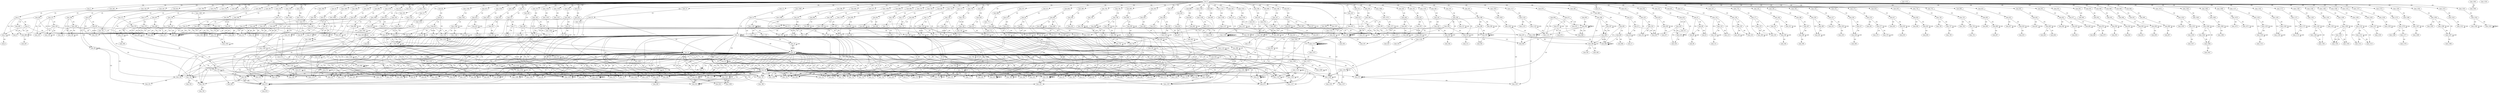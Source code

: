 digraph G {
  Line_0;
  Line_2;
  Line_3;
  Line_4;
  Line_5;
  Line_5;
  Line_6;
  Line_8;
  Line_12;
  Line_13;
  Line_14;
  Line_15;
  Line_15;
  Line_16;
  Line_18;
  Line_18;
  Line_23;
  Line_24;
  Line_25;
  Line_26;
  Line_26;
  Line_27;
  Line_27;
  Line_31;
  Line_32;
  Line_33;
  Line_33;
  Line_33;
  Line_34;
  Line_34;
  Line_35;
  Line_37;
  Line_38;
  Line_38;
  Line_43;
  Line_44;
  Line_45;
  Line_46;
  Line_46;
  Line_47;
  Line_47;
  Line_47;
  Line_50;
  Line_54;
  Line_55;
  Line_56;
  Line_57;
  Line_57;
  Line_58;
  Line_60;
  Line_64;
  Line_65;
  Line_66;
  Line_67;
  Line_67;
  Line_68;
  Line_68;
  Line_69;
  Line_69;
  Line_69;
  Line_71;
  Line_75;
  Line_76;
  Line_77;
  Line_78;
  Line_78;
  Line_79;
  Line_79;
  Line_80;
  Line_82;
  Line_86;
  Line_87;
  Line_88;
  Line_89;
  Line_89;
  Line_90;
  Line_92;
  Line_96;
  Line_97;
  Line_98;
  Line_99;
  Line_99;
  Line_100;
  Line_100;
  Line_101;
  Line_103;
  Line_107;
  Line_108;
  Line_109;
  Line_110;
  Line_110;
  Line_113;
  Line_117;
  Line_118;
  Line_119;
  Line_120;
  Line_120;
  Line_121;
  Line_123;
  Line_127;
  Line_128;
  Line_129;
  Line_130;
  Line_130;
  Line_131;
  Line_133;
  Line_137;
  Line_138;
  Line_139;
  Line_140;
  Line_140;
  Line_143;
  Line_147;
  Line_148;
  Line_149;
  Line_150;
  Line_150;
  Line_151;
  Line_152;
  Line_156;
  Line_157;
  Line_158;
  Line_159;
  Line_159;
  Line_162;
  Line_166;
  Line_167;
  Line_168;
  Line_169;
  Line_169;
  Line_170;
  Line_172;
  Line_176;
  Line_177;
  Line_178;
  Line_180;
  Line_180;
  Line_183;
  Line_187;
  Line_188;
  Line_189;
  Line_190;
  Line_190;
  Line_194;
  Line_198;
  Line_199;
  Line_200;
  Line_201;
  Line_201;
  Line_202;
  Line_202;
  Line_207;
  Line_208;
  Line_209;
  Line_210;
  Line_210;
  Line_211;
  Line_212;
  Line_212;
  Line_216;
  Line_217;
  Line_218;
  Line_219;
  Line_220;
  Line_220;
  Line_221;
  Line_226;
  Line_227;
  Line_228;
  Line_229;
  Line_229;
  Line_230;
  Line_230;
  Line_230;
  Line_231;
  Line_237;
  Line_238;
  Line_239;
  Line_240;
  Line_240;
  Line_241;
  Line_245;
  Line_246;
  Line_247;
  Line_248;
  Line_248;
  Line_249;
  Line_251;
  Line_251;
  Line_251;
  Line_255;
  Line_256;
  Line_257;
  Line_258;
  Line_258;
  Line_259;
  Line_259;
  Line_260;
  Line_266;
  Line_267;
  Line_268;
  Line_269;
  Line_269;
  Line_270;
  Line_270;
  Line_271;
  Line_271;
  Line_271;
  Line_276;
  Line_277;
  Line_278;
  Line_279;
  Line_279;
  Line_280;
  Line_280;
  Line_280;
  Line_285;
  Line_286;
  Line_287;
  Line_288;
  Line_288;
  Line_289;
  Line_289;
  Line_293;
  Line_294;
  Line_295;
  Line_295;
  Line_296;
  Line_296;
  Line_297;
  Line_297;
  Line_302;
  Line_303;
  Line_304;
  Line_305;
  Line_305;
  Line_306;
  Line_307;
  Line_307;
  Line_312;
  Line_313;
  Line_314;
  Line_315;
  Line_315;
  Line_322;
  Line_323;
  Line_324;
  Line_325;
  Line_325;
  Line_331;
  Line_332;
  Line_333;
  Line_334;
  Line_334;
  Line_335;
  Line_335;
  Line_340;
  Line_341;
  Line_342;
  Line_343;
  Line_343;
  Line_344;
  Line_349;
  Line_350;
  Line_351;
  Line_352;
  Line_352;
  Line_358;
  Line_359;
  Line_360;
  Line_361;
  Line_361;
  Line_367;
  Line_368;
  Line_369;
  Line_370;
  Line_370;
  Line_376;
  Line_377;
  Line_378;
  Line_379;
  Line_379;
  Line_380;
  Line_380;
  Line_381;
  Line_381;
  Line_382;
  Line_387;
  Line_388;
  Line_389;
  Line_390;
  Line_391;
  Line_391;
  Line_392;
  Line_392;
  Line_394;
  Line_394;
  Line_398;
  Line_399;
  Line_400;
  Line_401;
  Line_401;
  Line_402;
  Line_406;
  Line_407;
  Line_408;
  Line_408;
  Line_409;
  Line_409;
  Line_410;
  Line_410;
  Line_410;
  Line_415;
  Line_416;
  Line_417;
  Line_418;
  Line_419;
  Line_419;
  Line_420;
  Line_425;
  Line_426;
  Line_427;
  Line_428;
  Line_428;
  Line_429;
  Line_434;
  Line_435;
  Line_436;
  Line_436;
  Line_437;
  Line_437;
  Line_438;
  Line_443;
  Line_444;
  Line_445;
  Line_445;
  Line_446;
  Line_446;
  Line_447;
  Line_452;
  Line_453;
  Line_454;
  Line_454;
  Line_455;
  Line_456;
  Line_458;
  Line_462;
  Line_463;
  Line_464;
  Line_465;
  Line_466;
  Line_466;
  Line_467;
  Line_472;
  Line_473;
  Line_474;
  Line_475;
  Line_475;
  Line_476;
  Line_476;
  Line_481;
  Line_482;
  Line_483;
  Line_484;
  Line_484;
  Line_485;
  Line_490;
  Line_491;
  Line_492;
  Line_493;
  Line_493;
  Line_494;
  Line_499;
  Line_500;
  Line_501;
  Line_501;
  Line_502;
  Line_502;
  Line_503;
  Line_507;
  Line_508;
  Line_509;
  Line_510;
  Line_510;
  Line_511;
  Line_513;
  Line_513;
  Line_517;
  Line_518;
  Line_519;
  Line_519;
  Line_520;
  Line_522;
  Line_526;
  Line_527;
  Line_528;
  Line_528;
  Line_529;
  Line_531;
  Line_535;
  Line_536;
  Line_537;
  Line_537;
  Line_538;
  Line_539;
  Line_541;
  Line_545;
  Line_546;
  Line_547;
  Line_548;
  Line_548;
  Line_549;
  Line_551;
  Line_555;
  Line_556;
  Line_557;
  Line_558;
  Line_558;
  Line_560;
  Line_565;
  Line_566;
  Line_567;
  Line_568;
  Line_569;
  Line_569;
  Line_570;
  Line_575;
  Line_576;
  Line_577;
  Line_577;
  Line_578;
  Line_578;
  Line_579;
  Line_581;
  Line_585;
  Line_586;
  Line_587;
  Line_587;
  Line_587;
  Line_587;
  Line_588;
  Line_588;
  Line_588;
  Line_589;
  Line_589;
  Line_590;
  Line_591;
  Line_591;
  Line_596;
  Line_597;
  Line_598;
  Line_599;
  Line_599;
  Line_600;
  Line_600;
  Line_604;
  Line_605;
  Line_606;
  Line_607;
  Line_607;
  Line_608;
  Line_608;
  Line_610;
  Line_610;
  Line_610;
  Line_612;
  Line_616;
  Line_617;
  Line_618;
  Line_618;
  Line_619;
  Line_620;
  Line_624;
  Line_625;
  Line_626;
  Line_626;
  Line_627;
  Line_629;
  Line_633;
  Line_634;
  Line_635;
  Line_635;
  Line_636;
  Line_638;
  Line_642;
  Line_643;
  Line_644;
  Line_644;
  Line_645;
  Line_647;
  Line_651;
  Line_652;
  Line_653;
  Line_653;
  Line_654;
  Line_656;
  Line_660;
  Line_661;
  Line_662;
  Line_662;
  Line_663;
  Line_664;
  Line_666;
  Line_670;
  Line_671;
  Line_672;
  Line_672;
  Line_673;
  Line_673;
  Line_674;
  Line_676;
  Line_680;
  Line_681;
  Line_682;
  Line_682;
  Line_682;
  Line_683;
  Line_683;
  Line_684;
  Line_689;
  Line_690;
  Line_691;
  Line_691;
  Line_692;
  Line_694;
  Line_698;
  Line_699;
  Line_700;
  Line_700;
  Line_701;
  Line_701;
  Line_702;
  Line_703;
  Line_707;
  Line_708;
  Line_709;
  Line_709;
  Line_710;
  Line_712;
  Line_716;
  Line_717;
  Line_718;
  Line_718;
  Line_718;
  Line_719;
  Line_719;
  Line_720;
  Line_720;
  Line_722;
  Line_726;
  Line_727;
  Line_728;
  Line_728;
  Line_729;
  Line_731;
  Line_735;
  Line_736;
  Line_737;
  Line_737;
  Line_738;
  Line_739;
  Line_743;
  Line_744;
  Line_745;
  Line_745;
  Line_746;
  Line_748;
  Line_752;
  Line_753;
  Line_754;
  Line_754;
  Line_755;
  Line_755;
  Line_756;
  Line_760;
  Line_761;
  Line_762;
  Line_763;
  Line_764;
  Line_765;
  Line_765;
  Line_771;
  Line_772;
  Line_773;
  Line_773;
  Line_774;
  Line_774;
  Line_777;
  Line_782;
  Line_783;
  Line_784;
  Line_784;
  Line_785;
  Line_786;
  Line_786;
  Line_786;
  Line_786;
  Line_787;
  Line_787;
  Line_788;
  Line_795;
  Line_796;
  Line_797;
  Line_797;
  Line_798;
  Line_798;
  Line_799;
  Line_800;
  Line_800;
  Line_804;
  Line_805;
  Line_806;
  Line_806;
  Line_807;
  Line_809;
  Line_809;
  Line_809;
  Line_809;
  Line_813;
  Line_814;
  Line_815;
  Line_815;
  Line_816;
  Line_818;
  Line_818;
  Line_822;
  Line_823;
  Line_824;
  Line_824;
  Line_825;
  Line_827;
  Line_827;
  Line_831;
  Line_832;
  Line_833;
  Line_833;
  Line_834;
  Line_835;
  Line_837;
  Line_837;
  Line_841;
  Line_842;
  Line_843;
  Line_843;
  Line_844;
  Line_845;
  Line_847;
  Line_847;
  Line_851;
  Line_852;
  Line_853;
  Line_853;
  Line_854;
  Line_856;
  Line_856;
  Line_860;
  Line_861;
  Line_862;
  Line_862;
  Line_863;
  Line_865;
  Line_865;
  Line_869;
  Line_870;
  Line_871;
  Line_871;
  Line_871;
  Line_871;
  Line_872;
  Line_876;
  Line_877;
  Line_878;
  Line_878;
  Line_879;
  Line_880;
  Line_882;
  Line_882;
  Line_886;
  Line_887;
  Line_888;
  Line_888;
  Line_889;
  Line_893;
  Line_894;
  Line_895;
  Line_895;
  Line_896;
  Line_901;
  Line_902;
  Line_903;
  Line_903;
  Line_904;
  Line_905;
  Line_905;
  Line_905;
  Line_906;
  Line_912;
  Line_913;
  Line_914;
  Line_914;
  Line_915;
  Line_917;
  Line_921;
  Line_922;
  Line_923;
  Line_923;
  Line_924;
  Line_924;
  Line_925;
  Line_925;
  Line_926;
  Line_926;
  Line_932;
  Line_933;
  Line_934;
  Line_934;
  Line_935;
  Line_940;
  Line_941;
  Line_942;
  Line_942;
  Line_943;
  Line_948;
  Line_949;
  Line_950;
  Line_950;
  Line_951;
  Line_956;
  Line_957;
  Line_958;
  Line_958;
  Line_959;
  Line_964;
  Line_965;
  Line_966;
  Line_966;
  Line_967;
  Line_972;
  Line_973;
  Line_974;
  Line_974;
  Line_975;
  Line_975;
  Line_976;
  Line_978;
  Line_983;
  Line_984;
  Line_985;
  Line_985;
  Line_986;
  Line_986;
  Line_986;
  Line_987;
  Line_987;
  Line_993;
  Line_994;
  Line_995;
  Line_995;
  Line_997;
  Line_997;
  Line_997;
  Line_998;
  Line_1003;
  Line_1004;
  Line_1005;
  Line_1005;
  Line_1006;
  Line_1006;
  Line_1007;
  Line_1007;
  Line_1008;
  Line_1008;
  Line_1013;
  Line_1014;
  Line_1015;
  Line_1015;
  Line_1016;
  Line_1016;
  Line_1017;
  Line_1020;
  Line_1020;
  Line_1020;
  Line_1024;
  Line_1025;
  Line_1026;
  Line_1026;
  Line_1027;
  Line_1027;
  Line_1027;
  Line_1032;
  Line_1033;
  Line_1034;
  Line_1034;
  Line_1034;
  Line_1036;
  Line_1037;
  Line_1037;
  Line_1042;
  Line_1043;
  Line_1044;
  Line_1044;
  Line_1045;
  Line_1045;
  Line_1046;
  Line_1046;
  Line_1047;
  Line_1053;
  Line_1054;
  Line_1055;
  Line_1055;
  Line_1056;
  Line_1056;
  Line_1057;
  Line_1062;
  Line_1063;
  Line_1064;
  Line_1064;
  Line_1065;
  Line_1065;
  Line_1069;
  Line_1070;
  Line_1071;
  Line_1071;
  Line_1073;
  Line_1075;
  Line_1079;
  Line_1080;
  Line_1081;
  Line_1081;
  Line_1082;
  Line_1087;
  Line_1088;
  Line_1089;
  Line_1089;
  Line_1090;
  Line_1090;
  Line_1091;
  Line_1092;
  Line_1092;
  Line_1098;
  Line_1099;
  Line_1100;
  Line_1100;
  Line_1100;
  Line_1101;
  Line_1102;
  Line_1103;
  Line_1103;
  Line_1108;
  Line_1109;
  Line_1110;
  Line_1110;
  Line_1111;
  Line_1111;
  Line_1113;
  Line_1117;
  Line_1118;
  Line_1119;
  Line_1119;
  Line_1121;
  Line_1123;
  Line_1123;
  Line_1123;
  Line_1127;
  Line_1128;
  Line_1129;
  Line_1129;
  Line_1130;
  Line_1130;
  Line_1131;
  Line_1135;
  Line_1136;
  Line_1137;
  Line_1137;
  Line_1138;
  Line_1138;
  Line_1139;
  Line_1144;
  Line_1145;
  Line_1146;
  Line_1146;
  Line_1147;
  Line_1147;
  Line_1152;
  Line_1153;
  Line_1154;
  Line_1154;
  Line_1155;
  Line_1155;
  Line_1156;
  Line_1156;
  Line_1157;
  Line_1157;
  Line_1162;
  Line_1163;
  Line_1164;
  Line_1164;
  Line_1165;
  Line_1165;
  Line_1171;
  Line_1172;
  Line_1173;
  Line_1173;
  Line_1174;
  Line_1174;
  Line_1180;
  Line_1181;
  Line_1182;
  Line_1182;
  Line_1184;
  Line_1184;
  Line_1185;
  Line_1190;
  Line_1191;
  Line_1192;
  Line_1192;
  Line_1198;
  Line_1199;
  Line_1200;
  Line_1200;
  Line_1201;
  Line_1202;
  Line_1202;
  Line_1202;
  Line_1203;
  Line_1208;
  Line_1209;
  Line_1210;
  Line_1210;
  Line_1211;
  Line_1211;
  Line_1212;
  Line_1213;
  Line_1218;
  Line_1219;
  Line_1220;
  Line_1220;
  Line_1221;
  Line_1225;
  Line_1226;
  Line_1227;
  Line_1227;
  Line_1228;
  Line_1233;
  Line_1234;
  Line_1235;
  Line_1235;
  Line_1236;
  Line_1236;
  Line_1237;
  Line_1242;
  Line_1243;
  Line_1244;
  Line_1244;
  Line_1245;
  Line_1250;
  Line_1251;
  Line_1252;
  Line_1252;
  Line_1253;
  Line_1257;
  Line_1258;
  Line_1259;
  Line_1259;
  Line_1267;
  Line_1268;
  Line_1269;
  Line_1269;
  Line_1270;
  Line_1274;
  Line_1275;
  Line_1276;
  Line_1276;
  Line_1277;
  Line_1278;
  Line_1278;
  Line_1280;
  Line_1285;
  Line_1286;
  Line_1287;
  Line_1287;
  Line_1288;
  Line_1293;
  Line_1294;
  Line_1295;
  Line_1296;
  Line_1296;
  Line_1297;
  Line_1297;
  Line_1298;
  Line_1303;
  Line_1304;
  Line_1305;
  Line_1305;
  Line_1306;
  Line_1306;
  Line_1307;
  Line_1309;
  Line_1309;
  Line_1313;
  Line_1314;
  Line_1315;
  Line_1315;
  Line_1317;
  Line_1319;
  Line_1325;
  Line_1326;
  Line_1327;
  Line_1327;
  Line_1328;
  Line_1328;
  Line_1328;
  Line_1329;
  Line_1331;
  Line_1336;
  Line_1337;
  Line_1338;
  Line_1338;
  Line_1339;
  Line_1339;
  Line_1344;
  Line_1345;
  Line_1346;
  Line_1346;
  Line_1347;
  Line_1347;
  Line_1348;
  Line_1353;
  Line_1354;
  Line_1355;
  Line_1355;
  Line_1355;
  Line_1356;
  Line_1356;
  Line_1356;
  Line_1360;
  Line_1361;
  Line_1362;
  Line_1362;
  Line_1363;
  Line_1363;
  Line_1369;
  Line_1370;
  Line_1371;
  Line_1371;
  Line_1372;
  Line_1372;
  Line_1372;
  Line_1373;
  Line_1375;
  Line_0 -> Line_2 [ label="CD" ];
  Line_2 -> Line_3 [ label="CD" ];
  Line_3 -> Line_4 [ label="CD" ];
  Line_3 -> Line_5 [ label="CD" ];
  Line_5 -> Line_5 [ label="CD" ];
  Line_4 -> Line_5 [ label="FD" ];
  Line_5 -> Line_6 [ label="CD" ];
  Line_3 -> Line_8 [ label="CD" ];
  Line_4 -> Line_8 [ label="FD" ];
  Line_0 -> Line_12 [ label="CD" ];
  Line_12 -> Line_13 [ label="CD" ];
  Line_13 -> Line_14 [ label="CD" ];
  Line_13 -> Line_15 [ label="CD" ];
  Line_15 -> Line_15 [ label="CD" ];
  Line_14 -> Line_15 [ label="FD" ];
  Line_13 -> Line_16 [ label="CD" ];
  Line_16 -> Line_16 [ label="CD" ];
  Line_15 -> Line_16 [ label="FD" ];
  Line_16 -> Line_18 [ label="CD" ];
  Line_18 -> Line_18 [ label="FD" ];
  Line_15 -> Line_18 [ label="FD" ];
  Line_18 -> Line_18 [ label="CD" ];
  Line_0 -> Line_23 [ label="CD" ];
  Line_23 -> Line_24 [ label="CD" ];
  Line_24 -> Line_25 [ label="CD" ];
  Line_24 -> Line_26 [ label="CD" ];
  Line_26 -> Line_26 [ label="CD" ];
  Line_25 -> Line_26 [ label="FD" ];
  Line_26 -> Line_27 [ label="CD" ];
  Line_0 -> Line_31 [ label="CD" ];
  Line_31 -> Line_32 [ label="CD" ];
  Line_32 -> Line_33 [ label="CD" ];
  Line_32 -> Line_34 [ label="CD" ];
  Line_34 -> Line_34 [ label="CD" ];
  Line_33 -> Line_34 [ label="FD" ];
  Line_32 -> Line_35 [ label="CD" ];
  Line_35 -> Line_35 [ label="CD" ];
  Line_34 -> Line_35 [ label="FD" ];
  Line_18 -> Line_35 [ label="FD" ];
  Line_15 -> Line_35 [ label="FD" ];
  Line_35 -> Line_37 [ label="CD" ];
  Line_34 -> Line_37 [ label="FD" ];
  Line_18 -> Line_37 [ label="FD" ];
  Line_15 -> Line_37 [ label="FD" ];
  Line_35 -> Line_38 [ label="CD" ];
  Line_38 -> Line_38 [ label="FD" ];
  Line_34 -> Line_38 [ label="FD" ];
  Line_18 -> Line_38 [ label="FD" ];
  Line_15 -> Line_38 [ label="FD" ];
  Line_38 -> Line_38 [ label="CD" ];
  Line_0 -> Line_43 [ label="CD" ];
  Line_43 -> Line_44 [ label="CD" ];
  Line_44 -> Line_45 [ label="CD" ];
  Line_44 -> Line_46 [ label="CD" ];
  Line_46 -> Line_46 [ label="CD" ];
  Line_45 -> Line_46 [ label="FD" ];
  Line_46 -> Line_47 [ label="CD" ];
  Line_38 -> Line_47 [ label="FD" ];
  Line_34 -> Line_47 [ label="FD" ];
  Line_18 -> Line_47 [ label="FD" ];
  Line_15 -> Line_47 [ label="FD" ];
  Line_44 -> Line_50 [ label="CD" ];
  Line_45 -> Line_50 [ label="FD" ];
  Line_14 -> Line_50 [ label="FD" ];
  Line_0 -> Line_54 [ label="CD" ];
  Line_54 -> Line_55 [ label="CD" ];
  Line_55 -> Line_56 [ label="CD" ];
  Line_55 -> Line_57 [ label="CD" ];
  Line_57 -> Line_57 [ label="CD" ];
  Line_56 -> Line_57 [ label="FD" ];
  Line_57 -> Line_58 [ label="CD" ];
  Line_38 -> Line_58 [ label="FD" ];
  Line_34 -> Line_58 [ label="FD" ];
  Line_18 -> Line_58 [ label="FD" ];
  Line_15 -> Line_58 [ label="FD" ];
  Line_55 -> Line_60 [ label="CD" ];
  Line_56 -> Line_60 [ label="FD" ];
  Line_0 -> Line_64 [ label="CD" ];
  Line_64 -> Line_65 [ label="CD" ];
  Line_65 -> Line_66 [ label="CD" ];
  Line_65 -> Line_67 [ label="CD" ];
  Line_67 -> Line_67 [ label="CD" ];
  Line_66 -> Line_67 [ label="FD" ];
  Line_67 -> Line_68 [ label="CD" ];
  Line_68 -> Line_68 [ label="CD" ];
  Line_38 -> Line_68 [ label="FD" ];
  Line_34 -> Line_68 [ label="FD" ];
  Line_18 -> Line_68 [ label="FD" ];
  Line_15 -> Line_68 [ label="FD" ];
  Line_67 -> Line_69 [ label="CD" ];
  Line_65 -> Line_71 [ label="CD" ];
  Line_66 -> Line_71 [ label="FD" ];
  Line_0 -> Line_75 [ label="CD" ];
  Line_75 -> Line_76 [ label="CD" ];
  Line_76 -> Line_77 [ label="CD" ];
  Line_76 -> Line_78 [ label="CD" ];
  Line_78 -> Line_78 [ label="CD" ];
  Line_77 -> Line_78 [ label="FD" ];
  Line_78 -> Line_79 [ label="CD" ];
  Line_38 -> Line_79 [ label="FD" ];
  Line_34 -> Line_79 [ label="FD" ];
  Line_18 -> Line_79 [ label="FD" ];
  Line_15 -> Line_79 [ label="FD" ];
  Line_78 -> Line_80 [ label="CD" ];
  Line_38 -> Line_80 [ label="FD" ];
  Line_34 -> Line_80 [ label="FD" ];
  Line_18 -> Line_80 [ label="FD" ];
  Line_15 -> Line_80 [ label="FD" ];
  Line_76 -> Line_82 [ label="CD" ];
  Line_77 -> Line_82 [ label="FD" ];
  Line_0 -> Line_86 [ label="CD" ];
  Line_86 -> Line_87 [ label="CD" ];
  Line_87 -> Line_88 [ label="CD" ];
  Line_87 -> Line_89 [ label="CD" ];
  Line_89 -> Line_89 [ label="CD" ];
  Line_88 -> Line_89 [ label="FD" ];
  Line_89 -> Line_90 [ label="CD" ];
  Line_87 -> Line_92 [ label="CD" ];
  Line_88 -> Line_92 [ label="FD" ];
  Line_0 -> Line_96 [ label="CD" ];
  Line_96 -> Line_97 [ label="CD" ];
  Line_97 -> Line_98 [ label="CD" ];
  Line_97 -> Line_99 [ label="CD" ];
  Line_99 -> Line_99 [ label="CD" ];
  Line_98 -> Line_99 [ label="FD" ];
  Line_99 -> Line_100 [ label="CD" ];
  Line_38 -> Line_100 [ label="FD" ];
  Line_34 -> Line_100 [ label="FD" ];
  Line_18 -> Line_100 [ label="FD" ];
  Line_15 -> Line_100 [ label="FD" ];
  Line_99 -> Line_101 [ label="CD" ];
  Line_100 -> Line_101 [ label="FD" ];
  Line_97 -> Line_103 [ label="CD" ];
  Line_98 -> Line_103 [ label="FD" ];
  Line_33 -> Line_103 [ label="FD" ];
  Line_0 -> Line_107 [ label="CD" ];
  Line_107 -> Line_108 [ label="CD" ];
  Line_108 -> Line_109 [ label="CD" ];
  Line_108 -> Line_110 [ label="CD" ];
  Line_110 -> Line_110 [ label="CD" ];
  Line_109 -> Line_110 [ label="FD" ];
  Line_108 -> Line_113 [ label="CD" ];
  Line_109 -> Line_113 [ label="FD" ];
  Line_0 -> Line_117 [ label="CD" ];
  Line_117 -> Line_118 [ label="CD" ];
  Line_118 -> Line_119 [ label="CD" ];
  Line_118 -> Line_120 [ label="CD" ];
  Line_120 -> Line_120 [ label="CD" ];
  Line_119 -> Line_120 [ label="FD" ];
  Line_120 -> Line_121 [ label="CD" ];
  Line_118 -> Line_123 [ label="CD" ];
  Line_119 -> Line_123 [ label="FD" ];
  Line_0 -> Line_127 [ label="CD" ];
  Line_127 -> Line_128 [ label="CD" ];
  Line_128 -> Line_129 [ label="CD" ];
  Line_128 -> Line_130 [ label="CD" ];
  Line_130 -> Line_130 [ label="CD" ];
  Line_129 -> Line_130 [ label="FD" ];
  Line_130 -> Line_131 [ label="CD" ];
  Line_38 -> Line_131 [ label="FD" ];
  Line_34 -> Line_131 [ label="FD" ];
  Line_18 -> Line_131 [ label="FD" ];
  Line_15 -> Line_131 [ label="FD" ];
  Line_128 -> Line_133 [ label="CD" ];
  Line_129 -> Line_133 [ label="FD" ];
  Line_0 -> Line_137 [ label="CD" ];
  Line_137 -> Line_138 [ label="CD" ];
  Line_138 -> Line_139 [ label="CD" ];
  Line_138 -> Line_140 [ label="CD" ];
  Line_140 -> Line_140 [ label="CD" ];
  Line_139 -> Line_140 [ label="FD" ];
  Line_138 -> Line_143 [ label="CD" ];
  Line_139 -> Line_143 [ label="FD" ];
  Line_0 -> Line_147 [ label="CD" ];
  Line_147 -> Line_148 [ label="CD" ];
  Line_148 -> Line_149 [ label="CD" ];
  Line_148 -> Line_150 [ label="CD" ];
  Line_150 -> Line_150 [ label="CD" ];
  Line_149 -> Line_150 [ label="FD" ];
  Line_150 -> Line_151 [ label="CD" ];
  Line_38 -> Line_151 [ label="FD" ];
  Line_34 -> Line_151 [ label="FD" ];
  Line_18 -> Line_151 [ label="FD" ];
  Line_15 -> Line_151 [ label="FD" ];
  Line_148 -> Line_152 [ label="CD" ];
  Line_149 -> Line_152 [ label="FD" ];
  Line_0 -> Line_156 [ label="CD" ];
  Line_156 -> Line_157 [ label="CD" ];
  Line_157 -> Line_158 [ label="CD" ];
  Line_157 -> Line_159 [ label="CD" ];
  Line_159 -> Line_159 [ label="CD" ];
  Line_158 -> Line_159 [ label="FD" ];
  Line_157 -> Line_162 [ label="CD" ];
  Line_158 -> Line_162 [ label="FD" ];
  Line_0 -> Line_166 [ label="CD" ];
  Line_166 -> Line_167 [ label="CD" ];
  Line_167 -> Line_168 [ label="CD" ];
  Line_167 -> Line_169 [ label="CD" ];
  Line_169 -> Line_169 [ label="CD" ];
  Line_168 -> Line_169 [ label="FD" ];
  Line_169 -> Line_170 [ label="CD" ];
  Line_38 -> Line_170 [ label="FD" ];
  Line_167 -> Line_172 [ label="CD" ];
  Line_168 -> Line_172 [ label="FD" ];
  Line_0 -> Line_176 [ label="CD" ];
  Line_176 -> Line_177 [ label="CD" ];
  Line_177 -> Line_178 [ label="CD" ];
  Line_177 -> Line_180 [ label="CD" ];
  Line_180 -> Line_180 [ label="CD" ];
  Line_178 -> Line_180 [ label="FD" ];
  Line_177 -> Line_183 [ label="CD" ];
  Line_178 -> Line_183 [ label="FD" ];
  Line_0 -> Line_187 [ label="CD" ];
  Line_187 -> Line_188 [ label="CD" ];
  Line_188 -> Line_189 [ label="CD" ];
  Line_188 -> Line_190 [ label="CD" ];
  Line_190 -> Line_190 [ label="CD" ];
  Line_189 -> Line_190 [ label="FD" ];
  Line_188 -> Line_194 [ label="CD" ];
  Line_189 -> Line_194 [ label="FD" ];
  Line_0 -> Line_198 [ label="CD" ];
  Line_198 -> Line_199 [ label="CD" ];
  Line_199 -> Line_200 [ label="CD" ];
  Line_199 -> Line_201 [ label="CD" ];
  Line_201 -> Line_201 [ label="CD" ];
  Line_200 -> Line_201 [ label="FD" ];
  Line_201 -> Line_202 [ label="CD" ];
  Line_66 -> Line_202 [ label="FD" ];
  Line_38 -> Line_202 [ label="FD" ];
  Line_34 -> Line_202 [ label="FD" ];
  Line_18 -> Line_202 [ label="FD" ];
  Line_15 -> Line_202 [ label="FD" ];
  Line_0 -> Line_207 [ label="CD" ];
  Line_207 -> Line_208 [ label="CD" ];
  Line_208 -> Line_209 [ label="CD" ];
  Line_208 -> Line_210 [ label="CD" ];
  Line_210 -> Line_210 [ label="CD" ];
  Line_209 -> Line_210 [ label="FD" ];
  Line_210 -> Line_211 [ label="CD" ];
  Line_208 -> Line_212 [ label="CD" ];
  Line_212 -> Line_212 [ label="CD" ];
  Line_0 -> Line_216 [ label="CD" ];
  Line_216 -> Line_217 [ label="CD" ];
  Line_217 -> Line_218 [ label="CD" ];
  Line_217 -> Line_219 [ label="CD" ];
  Line_217 -> Line_220 [ label="CD" ];
  Line_220 -> Line_220 [ label="CD" ];
  Line_219 -> Line_220 [ label="FD" ];
  Line_220 -> Line_221 [ label="CD" ];
  Line_38 -> Line_221 [ label="FD" ];
  Line_34 -> Line_221 [ label="FD" ];
  Line_18 -> Line_221 [ label="FD" ];
  Line_15 -> Line_221 [ label="FD" ];
  Line_0 -> Line_226 [ label="CD" ];
  Line_226 -> Line_227 [ label="CD" ];
  Line_227 -> Line_228 [ label="CD" ];
  Line_227 -> Line_229 [ label="CD" ];
  Line_229 -> Line_229 [ label="CD" ];
  Line_228 -> Line_229 [ label="FD" ];
  Line_229 -> Line_230 [ label="CD" ];
  Line_230 -> Line_230 [ label="CD" ];
  Line_230 -> Line_230 [ label="CD" ];
  Line_38 -> Line_230 [ label="FD" ];
  Line_34 -> Line_230 [ label="FD" ];
  Line_18 -> Line_230 [ label="FD" ];
  Line_15 -> Line_230 [ label="FD" ];
  Line_230 -> Line_231 [ label="CD" ];
  Line_38 -> Line_231 [ label="FD" ];
  Line_34 -> Line_231 [ label="FD" ];
  Line_18 -> Line_231 [ label="FD" ];
  Line_15 -> Line_231 [ label="FD" ];
  Line_0 -> Line_237 [ label="CD" ];
  Line_237 -> Line_238 [ label="CD" ];
  Line_238 -> Line_239 [ label="CD" ];
  Line_238 -> Line_240 [ label="CD" ];
  Line_240 -> Line_240 [ label="CD" ];
  Line_239 -> Line_240 [ label="FD" ];
  Line_240 -> Line_241 [ label="CD" ];
  Line_38 -> Line_241 [ label="FD" ];
  Line_34 -> Line_241 [ label="FD" ];
  Line_18 -> Line_241 [ label="FD" ];
  Line_15 -> Line_241 [ label="FD" ];
  Line_0 -> Line_245 [ label="CD" ];
  Line_245 -> Line_246 [ label="CD" ];
  Line_246 -> Line_247 [ label="CD" ];
  Line_246 -> Line_248 [ label="CD" ];
  Line_248 -> Line_248 [ label="CD" ];
  Line_247 -> Line_248 [ label="FD" ];
  Line_248 -> Line_249 [ label="CD" ];
  Line_246 -> Line_251 [ label="CD" ];
  Line_251 -> Line_251 [ label="CD" ];
  Line_0 -> Line_255 [ label="CD" ];
  Line_255 -> Line_256 [ label="CD" ];
  Line_256 -> Line_257 [ label="CD" ];
  Line_256 -> Line_258 [ label="CD" ];
  Line_258 -> Line_258 [ label="CD" ];
  Line_257 -> Line_258 [ label="FD" ];
  Line_258 -> Line_259 [ label="CD" ];
  Line_38 -> Line_259 [ label="FD" ];
  Line_34 -> Line_259 [ label="FD" ];
  Line_18 -> Line_259 [ label="FD" ];
  Line_15 -> Line_259 [ label="FD" ];
  Line_259 -> Line_260 [ label="CD" ];
  Line_0 -> Line_266 [ label="CD" ];
  Line_266 -> Line_267 [ label="CD" ];
  Line_267 -> Line_268 [ label="CD" ];
  Line_267 -> Line_269 [ label="CD" ];
  Line_269 -> Line_269 [ label="CD" ];
  Line_268 -> Line_269 [ label="FD" ];
  Line_269 -> Line_270 [ label="CD" ];
  Line_270 -> Line_270 [ label="CD" ];
  Line_38 -> Line_270 [ label="FD" ];
  Line_34 -> Line_270 [ label="FD" ];
  Line_18 -> Line_270 [ label="FD" ];
  Line_15 -> Line_270 [ label="FD" ];
  Line_269 -> Line_271 [ label="CD" ];
  Line_0 -> Line_276 [ label="CD" ];
  Line_276 -> Line_277 [ label="CD" ];
  Line_277 -> Line_278 [ label="CD" ];
  Line_277 -> Line_279 [ label="CD" ];
  Line_279 -> Line_279 [ label="CD" ];
  Line_278 -> Line_279 [ label="FD" ];
  Line_279 -> Line_280 [ label="CD" ];
  Line_0 -> Line_285 [ label="CD" ];
  Line_285 -> Line_286 [ label="CD" ];
  Line_286 -> Line_287 [ label="CD" ];
  Line_286 -> Line_288 [ label="CD" ];
  Line_288 -> Line_288 [ label="CD" ];
  Line_287 -> Line_288 [ label="FD" ];
  Line_288 -> Line_289 [ label="CD" ];
  Line_0 -> Line_293 [ label="CD" ];
  Line_293 -> Line_294 [ label="CD" ];
  Line_294 -> Line_295 [ label="CD" ];
  Line_294 -> Line_296 [ label="CD" ];
  Line_296 -> Line_296 [ label="CD" ];
  Line_296 -> Line_296 [ label="CD" ];
  Line_295 -> Line_296 [ label="FD" ];
  Line_268 -> Line_296 [ label="FD" ];
  Line_228 -> Line_296 [ label="FD" ];
  Line_209 -> Line_296 [ label="FD" ];
  Line_109 -> Line_296 [ label="FD" ];
  Line_77 -> Line_296 [ label="FD" ];
  Line_296 -> Line_297 [ label="CD" ];
  Line_295 -> Line_297 [ label="FD" ];
  Line_0 -> Line_302 [ label="CD" ];
  Line_302 -> Line_303 [ label="CD" ];
  Line_303 -> Line_304 [ label="CD" ];
  Line_303 -> Line_305 [ label="CD" ];
  Line_305 -> Line_305 [ label="CD" ];
  Line_304 -> Line_305 [ label="FD" ];
  Line_305 -> Line_306 [ label="CD" ];
  Line_38 -> Line_306 [ label="FD" ];
  Line_34 -> Line_306 [ label="FD" ];
  Line_18 -> Line_306 [ label="FD" ];
  Line_15 -> Line_306 [ label="FD" ];
  Line_305 -> Line_307 [ label="CD" ];
  Line_38 -> Line_307 [ label="FD" ];
  Line_34 -> Line_307 [ label="FD" ];
  Line_18 -> Line_307 [ label="FD" ];
  Line_15 -> Line_307 [ label="FD" ];
  Line_0 -> Line_312 [ label="CD" ];
  Line_312 -> Line_313 [ label="CD" ];
  Line_313 -> Line_314 [ label="CD" ];
  Line_313 -> Line_315 [ label="CD" ];
  Line_315 -> Line_315 [ label="CD" ];
  Line_314 -> Line_315 [ label="FD" ];
  Line_0 -> Line_322 [ label="CD" ];
  Line_322 -> Line_323 [ label="CD" ];
  Line_323 -> Line_324 [ label="CD" ];
  Line_323 -> Line_325 [ label="CD" ];
  Line_325 -> Line_325 [ label="CD" ];
  Line_324 -> Line_325 [ label="FD" ];
  Line_0 -> Line_331 [ label="CD" ];
  Line_331 -> Line_332 [ label="CD" ];
  Line_332 -> Line_333 [ label="CD" ];
  Line_332 -> Line_334 [ label="CD" ];
  Line_334 -> Line_334 [ label="CD" ];
  Line_333 -> Line_334 [ label="FD" ];
  Line_334 -> Line_335 [ label="CD" ];
  Line_0 -> Line_340 [ label="CD" ];
  Line_340 -> Line_341 [ label="CD" ];
  Line_341 -> Line_342 [ label="CD" ];
  Line_341 -> Line_343 [ label="CD" ];
  Line_343 -> Line_343 [ label="CD" ];
  Line_342 -> Line_343 [ label="FD" ];
  Line_343 -> Line_344 [ label="CD" ];
  Line_0 -> Line_349 [ label="CD" ];
  Line_349 -> Line_350 [ label="CD" ];
  Line_350 -> Line_351 [ label="CD" ];
  Line_350 -> Line_352 [ label="CD" ];
  Line_352 -> Line_352 [ label="CD" ];
  Line_351 -> Line_352 [ label="FD" ];
  Line_0 -> Line_358 [ label="CD" ];
  Line_358 -> Line_359 [ label="CD" ];
  Line_359 -> Line_360 [ label="CD" ];
  Line_359 -> Line_361 [ label="CD" ];
  Line_361 -> Line_361 [ label="CD" ];
  Line_360 -> Line_361 [ label="FD" ];
  Line_0 -> Line_367 [ label="CD" ];
  Line_367 -> Line_368 [ label="CD" ];
  Line_368 -> Line_369 [ label="CD" ];
  Line_368 -> Line_370 [ label="CD" ];
  Line_370 -> Line_370 [ label="CD" ];
  Line_369 -> Line_370 [ label="FD" ];
  Line_0 -> Line_376 [ label="CD" ];
  Line_376 -> Line_377 [ label="CD" ];
  Line_377 -> Line_378 [ label="CD" ];
  Line_377 -> Line_379 [ label="CD" ];
  Line_379 -> Line_379 [ label="CD" ];
  Line_378 -> Line_379 [ label="FD" ];
  Line_379 -> Line_380 [ label="CD" ];
  Line_380 -> Line_380 [ label="CD" ];
  Line_38 -> Line_380 [ label="FD" ];
  Line_34 -> Line_380 [ label="FD" ];
  Line_18 -> Line_380 [ label="FD" ];
  Line_15 -> Line_380 [ label="FD" ];
  Line_379 -> Line_381 [ label="CD" ];
  Line_38 -> Line_381 [ label="FD" ];
  Line_34 -> Line_381 [ label="FD" ];
  Line_18 -> Line_381 [ label="FD" ];
  Line_15 -> Line_381 [ label="FD" ];
  Line_379 -> Line_382 [ label="CD" ];
  Line_381 -> Line_382 [ label="FD" ];
  Line_0 -> Line_387 [ label="CD" ];
  Line_387 -> Line_388 [ label="CD" ];
  Line_388 -> Line_389 [ label="CD" ];
  Line_388 -> Line_390 [ label="CD" ];
  Line_388 -> Line_391 [ label="CD" ];
  Line_391 -> Line_391 [ label="CD" ];
  Line_391 -> Line_391 [ label="CD" ];
  Line_390 -> Line_391 [ label="FD" ];
  Line_239 -> Line_391 [ label="FD" ];
  Line_391 -> Line_392 [ label="CD" ];
  Line_390 -> Line_392 [ label="FD" ];
  Line_388 -> Line_394 [ label="CD" ];
  Line_394 -> Line_394 [ label="CD" ];
  Line_0 -> Line_398 [ label="CD" ];
  Line_398 -> Line_399 [ label="CD" ];
  Line_399 -> Line_400 [ label="CD" ];
  Line_399 -> Line_401 [ label="CD" ];
  Line_401 -> Line_401 [ label="CD" ];
  Line_400 -> Line_401 [ label="FD" ];
  Line_401 -> Line_402 [ label="CD" ];
  Line_38 -> Line_402 [ label="FD" ];
  Line_34 -> Line_402 [ label="FD" ];
  Line_18 -> Line_402 [ label="FD" ];
  Line_15 -> Line_402 [ label="FD" ];
  Line_0 -> Line_406 [ label="CD" ];
  Line_406 -> Line_407 [ label="CD" ];
  Line_407 -> Line_408 [ label="CD" ];
  Line_407 -> Line_409 [ label="CD" ];
  Line_409 -> Line_409 [ label="CD" ];
  Line_408 -> Line_409 [ label="FD" ];
  Line_409 -> Line_410 [ label="CD" ];
  Line_38 -> Line_410 [ label="FD" ];
  Line_34 -> Line_410 [ label="FD" ];
  Line_18 -> Line_410 [ label="FD" ];
  Line_15 -> Line_410 [ label="FD" ];
  Line_0 -> Line_415 [ label="CD" ];
  Line_415 -> Line_416 [ label="CD" ];
  Line_416 -> Line_417 [ label="CD" ];
  Line_416 -> Line_418 [ label="CD" ];
  Line_416 -> Line_419 [ label="CD" ];
  Line_419 -> Line_419 [ label="CD" ];
  Line_418 -> Line_419 [ label="FD" ];
  Line_419 -> Line_420 [ label="CD" ];
  Line_417 -> Line_420 [ label="FD" ];
  Line_0 -> Line_425 [ label="CD" ];
  Line_425 -> Line_426 [ label="CD" ];
  Line_426 -> Line_427 [ label="CD" ];
  Line_426 -> Line_428 [ label="CD" ];
  Line_428 -> Line_428 [ label="CD" ];
  Line_427 -> Line_428 [ label="FD" ];
  Line_428 -> Line_429 [ label="CD" ];
  Line_38 -> Line_429 [ label="FD" ];
  Line_34 -> Line_429 [ label="FD" ];
  Line_18 -> Line_429 [ label="FD" ];
  Line_15 -> Line_429 [ label="FD" ];
  Line_0 -> Line_434 [ label="CD" ];
  Line_434 -> Line_435 [ label="CD" ];
  Line_435 -> Line_436 [ label="CD" ];
  Line_435 -> Line_437 [ label="CD" ];
  Line_437 -> Line_437 [ label="CD" ];
  Line_436 -> Line_437 [ label="FD" ];
  Line_437 -> Line_438 [ label="CD" ];
  Line_38 -> Line_438 [ label="FD" ];
  Line_34 -> Line_438 [ label="FD" ];
  Line_18 -> Line_438 [ label="FD" ];
  Line_15 -> Line_438 [ label="FD" ];
  Line_0 -> Line_443 [ label="CD" ];
  Line_443 -> Line_444 [ label="CD" ];
  Line_444 -> Line_445 [ label="CD" ];
  Line_444 -> Line_446 [ label="CD" ];
  Line_446 -> Line_446 [ label="CD" ];
  Line_445 -> Line_446 [ label="FD" ];
  Line_446 -> Line_447 [ label="CD" ];
  Line_0 -> Line_452 [ label="CD" ];
  Line_452 -> Line_453 [ label="CD" ];
  Line_453 -> Line_454 [ label="CD" ];
  Line_454 -> Line_454 [ label="CD" ];
  Line_454 -> Line_455 [ label="CD" ];
  Line_38 -> Line_455 [ label="FD" ];
  Line_34 -> Line_455 [ label="FD" ];
  Line_18 -> Line_455 [ label="FD" ];
  Line_15 -> Line_455 [ label="FD" ];
  Line_454 -> Line_456 [ label="CD" ];
  Line_453 -> Line_458 [ label="CD" ];
  Line_445 -> Line_458 [ label="FD" ];
  Line_342 -> Line_458 [ label="FD" ];
  Line_333 -> Line_458 [ label="FD" ];
  Line_314 -> Line_458 [ label="FD" ];
  Line_304 -> Line_458 [ label="FD" ];
  Line_295 -> Line_458 [ label="FD" ];
  Line_268 -> Line_458 [ label="FD" ];
  Line_228 -> Line_458 [ label="FD" ];
  Line_209 -> Line_458 [ label="FD" ];
  Line_0 -> Line_462 [ label="CD" ];
  Line_462 -> Line_463 [ label="CD" ];
  Line_463 -> Line_464 [ label="CD" ];
  Line_436 -> Line_464 [ label="FD" ];
  Line_408 -> Line_464 [ label="FD" ];
  Line_400 -> Line_464 [ label="FD" ];
  Line_378 -> Line_464 [ label="FD" ];
  Line_369 -> Line_464 [ label="FD" ];
  Line_278 -> Line_464 [ label="FD" ];
  Line_257 -> Line_464 [ label="FD" ];
  Line_219 -> Line_464 [ label="FD" ];
  Line_189 -> Line_464 [ label="FD" ];
  Line_158 -> Line_464 [ label="FD" ];
  Line_149 -> Line_464 [ label="FD" ];
  Line_98 -> Line_464 [ label="FD" ];
  Line_33 -> Line_464 [ label="FD" ];
  Line_4 -> Line_464 [ label="FD" ];
  Line_463 -> Line_465 [ label="CD" ];
  Line_463 -> Line_466 [ label="CD" ];
  Line_466 -> Line_466 [ label="CD" ];
  Line_465 -> Line_466 [ label="FD" ];
  Line_466 -> Line_467 [ label="CD" ];
  Line_0 -> Line_472 [ label="CD" ];
  Line_472 -> Line_473 [ label="CD" ];
  Line_473 -> Line_474 [ label="CD" ];
  Line_473 -> Line_475 [ label="CD" ];
  Line_475 -> Line_475 [ label="CD" ];
  Line_474 -> Line_475 [ label="FD" ];
  Line_475 -> Line_476 [ label="CD" ];
  Line_38 -> Line_476 [ label="FD" ];
  Line_34 -> Line_476 [ label="FD" ];
  Line_18 -> Line_476 [ label="FD" ];
  Line_15 -> Line_476 [ label="FD" ];
  Line_0 -> Line_481 [ label="CD" ];
  Line_481 -> Line_482 [ label="CD" ];
  Line_482 -> Line_483 [ label="CD" ];
  Line_482 -> Line_484 [ label="CD" ];
  Line_484 -> Line_484 [ label="CD" ];
  Line_483 -> Line_484 [ label="FD" ];
  Line_484 -> Line_485 [ label="CD" ];
  Line_38 -> Line_485 [ label="FD" ];
  Line_34 -> Line_485 [ label="FD" ];
  Line_18 -> Line_485 [ label="FD" ];
  Line_15 -> Line_485 [ label="FD" ];
  Line_0 -> Line_490 [ label="CD" ];
  Line_490 -> Line_491 [ label="CD" ];
  Line_491 -> Line_492 [ label="CD" ];
  Line_491 -> Line_493 [ label="CD" ];
  Line_493 -> Line_493 [ label="CD" ];
  Line_493 -> Line_493 [ label="CD" ];
  Line_492 -> Line_493 [ label="FD" ];
  Line_436 -> Line_493 [ label="FD" ];
  Line_408 -> Line_493 [ label="FD" ];
  Line_400 -> Line_493 [ label="FD" ];
  Line_378 -> Line_493 [ label="FD" ];
  Line_369 -> Line_493 [ label="FD" ];
  Line_278 -> Line_493 [ label="FD" ];
  Line_257 -> Line_493 [ label="FD" ];
  Line_219 -> Line_493 [ label="FD" ];
  Line_189 -> Line_493 [ label="FD" ];
  Line_158 -> Line_493 [ label="FD" ];
  Line_149 -> Line_493 [ label="FD" ];
  Line_98 -> Line_493 [ label="FD" ];
  Line_33 -> Line_493 [ label="FD" ];
  Line_4 -> Line_493 [ label="FD" ];
  Line_492 -> Line_494 [ label="FD" ];
  Line_0 -> Line_499 [ label="CD" ];
  Line_499 -> Line_500 [ label="CD" ];
  Line_500 -> Line_501 [ label="CD" ];
  Line_501 -> Line_501 [ label="CD" ];
  Line_501 -> Line_502 [ label="CD" ];
  Line_38 -> Line_502 [ label="FD" ];
  Line_34 -> Line_502 [ label="FD" ];
  Line_18 -> Line_502 [ label="FD" ];
  Line_15 -> Line_502 [ label="FD" ];
  Line_500 -> Line_503 [ label="CD" ];
  Line_0 -> Line_507 [ label="CD" ];
  Line_507 -> Line_508 [ label="CD" ];
  Line_508 -> Line_509 [ label="CD" ];
  Line_508 -> Line_510 [ label="CD" ];
  Line_510 -> Line_510 [ label="CD" ];
  Line_509 -> Line_510 [ label="FD" ];
  Line_510 -> Line_511 [ label="CD" ];
  Line_38 -> Line_511 [ label="FD" ];
  Line_34 -> Line_511 [ label="FD" ];
  Line_18 -> Line_511 [ label="FD" ];
  Line_15 -> Line_511 [ label="FD" ];
  Line_508 -> Line_513 [ label="CD" ];
  Line_0 -> Line_517 [ label="CD" ];
  Line_517 -> Line_518 [ label="CD" ];
  Line_518 -> Line_519 [ label="CD" ];
  Line_519 -> Line_519 [ label="CD" ];
  Line_519 -> Line_520 [ label="CD" ];
  Line_38 -> Line_520 [ label="FD" ];
  Line_34 -> Line_520 [ label="FD" ];
  Line_18 -> Line_520 [ label="FD" ];
  Line_15 -> Line_520 [ label="FD" ];
  Line_518 -> Line_522 [ label="CD" ];
  Line_483 -> Line_522 [ label="FD" ];
  Line_200 -> Line_522 [ label="FD" ];
  Line_0 -> Line_526 [ label="CD" ];
  Line_526 -> Line_527 [ label="CD" ];
  Line_527 -> Line_528 [ label="CD" ];
  Line_528 -> Line_528 [ label="CD" ];
  Line_528 -> Line_529 [ label="CD" ];
  Line_527 -> Line_531 [ label="CD" ];
  Line_0 -> Line_535 [ label="CD" ];
  Line_535 -> Line_536 [ label="CD" ];
  Line_536 -> Line_537 [ label="CD" ];
  Line_537 -> Line_537 [ label="CD" ];
  Line_537 -> Line_538 [ label="CD" ];
  Line_38 -> Line_538 [ label="FD" ];
  Line_34 -> Line_538 [ label="FD" ];
  Line_18 -> Line_538 [ label="FD" ];
  Line_15 -> Line_538 [ label="FD" ];
  Line_537 -> Line_539 [ label="CD" ];
  Line_38 -> Line_539 [ label="FD" ];
  Line_34 -> Line_539 [ label="FD" ];
  Line_18 -> Line_539 [ label="FD" ];
  Line_15 -> Line_539 [ label="FD" ];
  Line_536 -> Line_541 [ label="CD" ];
  Line_351 -> Line_541 [ label="FD" ];
  Line_0 -> Line_545 [ label="CD" ];
  Line_545 -> Line_546 [ label="CD" ];
  Line_546 -> Line_547 [ label="CD" ];
  Line_546 -> Line_548 [ label="CD" ];
  Line_548 -> Line_548 [ label="CD" ];
  Line_547 -> Line_548 [ label="FD" ];
  Line_548 -> Line_549 [ label="CD" ];
  Line_38 -> Line_549 [ label="FD" ];
  Line_34 -> Line_549 [ label="FD" ];
  Line_18 -> Line_549 [ label="FD" ];
  Line_15 -> Line_549 [ label="FD" ];
  Line_546 -> Line_551 [ label="CD" ];
  Line_492 -> Line_551 [ label="FD" ];
  Line_436 -> Line_551 [ label="FD" ];
  Line_408 -> Line_551 [ label="FD" ];
  Line_400 -> Line_551 [ label="FD" ];
  Line_378 -> Line_551 [ label="FD" ];
  Line_369 -> Line_551 [ label="FD" ];
  Line_278 -> Line_551 [ label="FD" ];
  Line_257 -> Line_551 [ label="FD" ];
  Line_219 -> Line_551 [ label="FD" ];
  Line_0 -> Line_555 [ label="CD" ];
  Line_555 -> Line_556 [ label="CD" ];
  Line_556 -> Line_557 [ label="CD" ];
  Line_556 -> Line_558 [ label="CD" ];
  Line_558 -> Line_558 [ label="CD" ];
  Line_557 -> Line_558 [ label="FD" ];
  Line_558 -> Line_560 [ label="CD" ];
  Line_0 -> Line_565 [ label="CD" ];
  Line_565 -> Line_566 [ label="CD" ];
  Line_566 -> Line_567 [ label="CD" ];
  Line_566 -> Line_568 [ label="CD" ];
  Line_566 -> Line_569 [ label="CD" ];
  Line_569 -> Line_569 [ label="CD" ];
  Line_568 -> Line_569 [ label="FD" ];
  Line_569 -> Line_570 [ label="CD" ];
  Line_38 -> Line_570 [ label="FD" ];
  Line_34 -> Line_570 [ label="FD" ];
  Line_18 -> Line_570 [ label="FD" ];
  Line_15 -> Line_570 [ label="FD" ];
  Line_0 -> Line_575 [ label="CD" ];
  Line_575 -> Line_576 [ label="CD" ];
  Line_576 -> Line_577 [ label="CD" ];
  Line_577 -> Line_577 [ label="CD" ];
  Line_577 -> Line_578 [ label="CD" ];
  Line_578 -> Line_578 [ label="CD" ];
  Line_577 -> Line_579 [ label="CD" ];
  Line_576 -> Line_581 [ label="CD" ];
  Line_0 -> Line_585 [ label="CD" ];
  Line_585 -> Line_586 [ label="CD" ];
  Line_586 -> Line_587 [ label="CD" ];
  Line_587 -> Line_587 [ label="CD" ];
  Line_586 -> Line_588 [ label="CD" ];
  Line_587 -> Line_588 [ label="FD" ];
  Line_587 -> Line_588 [ label="FD" ];
  Line_586 -> Line_589 [ label="CD" ];
  Line_589 -> Line_589 [ label="CD" ];
  Line_588 -> Line_589 [ label="FD" ];
  Line_567 -> Line_589 [ label="FD" ];
  Line_589 -> Line_590 [ label="CD" ];
  Line_589 -> Line_591 [ label="CD" ];
  Line_0 -> Line_596 [ label="CD" ];
  Line_596 -> Line_597 [ label="CD" ];
  Line_597 -> Line_598 [ label="CD" ];
  Line_597 -> Line_599 [ label="CD" ];
  Line_599 -> Line_599 [ label="CD" ];
  Line_598 -> Line_599 [ label="FD" ];
  Line_599 -> Line_600 [ label="CD" ];
  Line_38 -> Line_600 [ label="FD" ];
  Line_34 -> Line_600 [ label="FD" ];
  Line_18 -> Line_600 [ label="FD" ];
  Line_15 -> Line_600 [ label="FD" ];
  Line_0 -> Line_604 [ label="CD" ];
  Line_604 -> Line_605 [ label="CD" ];
  Line_605 -> Line_606 [ label="CD" ];
  Line_605 -> Line_607 [ label="CD" ];
  Line_607 -> Line_607 [ label="CD" ];
  Line_605 -> Line_608 [ label="CD" ];
  Line_608 -> Line_608 [ label="CD" ];
  Line_607 -> Line_608 [ label="FD" ];
  Line_608 -> Line_610 [ label="CD" ];
  Line_610 -> Line_610 [ label="CD" ];
  Line_610 -> Line_610 [ label="CD" ];
  Line_38 -> Line_610 [ label="FD" ];
  Line_34 -> Line_610 [ label="FD" ];
  Line_18 -> Line_610 [ label="FD" ];
  Line_15 -> Line_610 [ label="FD" ];
  Line_605 -> Line_612 [ label="CD" ];
  Line_607 -> Line_612 [ label="FD" ];
  Line_0 -> Line_616 [ label="CD" ];
  Line_616 -> Line_617 [ label="CD" ];
  Line_617 -> Line_618 [ label="CD" ];
  Line_618 -> Line_618 [ label="CD" ];
  Line_618 -> Line_619 [ label="CD" ];
  Line_617 -> Line_620 [ label="CD" ];
  Line_0 -> Line_624 [ label="CD" ];
  Line_624 -> Line_625 [ label="CD" ];
  Line_625 -> Line_626 [ label="CD" ];
  Line_626 -> Line_626 [ label="CD" ];
  Line_626 -> Line_627 [ label="CD" ];
  Line_625 -> Line_629 [ label="CD" ];
  Line_418 -> Line_629 [ label="FD" ];
  Line_324 -> Line_629 [ label="FD" ];
  Line_25 -> Line_629 [ label="FD" ];
  Line_0 -> Line_633 [ label="CD" ];
  Line_633 -> Line_634 [ label="CD" ];
  Line_634 -> Line_635 [ label="CD" ];
  Line_635 -> Line_635 [ label="CD" ];
  Line_635 -> Line_636 [ label="CD" ];
  Line_634 -> Line_638 [ label="CD" ];
  Line_0 -> Line_642 [ label="CD" ];
  Line_642 -> Line_643 [ label="CD" ];
  Line_643 -> Line_644 [ label="CD" ];
  Line_644 -> Line_644 [ label="CD" ];
  Line_644 -> Line_645 [ label="CD" ];
  Line_38 -> Line_645 [ label="FD" ];
  Line_34 -> Line_645 [ label="FD" ];
  Line_18 -> Line_645 [ label="FD" ];
  Line_15 -> Line_645 [ label="FD" ];
  Line_643 -> Line_647 [ label="CD" ];
  Line_509 -> Line_647 [ label="FD" ];
  Line_0 -> Line_651 [ label="CD" ];
  Line_651 -> Line_652 [ label="CD" ];
  Line_652 -> Line_653 [ label="CD" ];
  Line_653 -> Line_653 [ label="CD" ];
  Line_653 -> Line_654 [ label="CD" ];
  Line_38 -> Line_654 [ label="FD" ];
  Line_34 -> Line_654 [ label="FD" ];
  Line_18 -> Line_654 [ label="FD" ];
  Line_15 -> Line_654 [ label="FD" ];
  Line_652 -> Line_656 [ label="CD" ];
  Line_588 -> Line_656 [ label="FD" ];
  Line_567 -> Line_656 [ label="FD" ];
  Line_0 -> Line_660 [ label="CD" ];
  Line_660 -> Line_661 [ label="CD" ];
  Line_661 -> Line_662 [ label="CD" ];
  Line_662 -> Line_662 [ label="CD" ];
  Line_662 -> Line_663 [ label="CD" ];
  Line_38 -> Line_663 [ label="FD" ];
  Line_34 -> Line_663 [ label="FD" ];
  Line_18 -> Line_663 [ label="FD" ];
  Line_15 -> Line_663 [ label="FD" ];
  Line_662 -> Line_664 [ label="CD" ];
  Line_661 -> Line_666 [ label="CD" ];
  Line_0 -> Line_670 [ label="CD" ];
  Line_670 -> Line_671 [ label="CD" ];
  Line_671 -> Line_672 [ label="CD" ];
  Line_672 -> Line_672 [ label="CD" ];
  Line_672 -> Line_673 [ label="CD" ];
  Line_673 -> Line_673 [ label="CD" ];
  Line_38 -> Line_673 [ label="FD" ];
  Line_34 -> Line_673 [ label="FD" ];
  Line_18 -> Line_673 [ label="FD" ];
  Line_15 -> Line_673 [ label="FD" ];
  Line_672 -> Line_674 [ label="CD" ];
  Line_671 -> Line_676 [ label="CD" ];
  Line_0 -> Line_680 [ label="CD" ];
  Line_680 -> Line_681 [ label="CD" ];
  Line_681 -> Line_682 [ label="CD" ];
  Line_681 -> Line_683 [ label="CD" ];
  Line_683 -> Line_683 [ label="CD" ];
  Line_683 -> Line_683 [ label="CD" ];
  Line_682 -> Line_683 [ label="FD" ];
  Line_588 -> Line_683 [ label="FD" ];
  Line_567 -> Line_683 [ label="FD" ];
  Line_682 -> Line_684 [ label="FD" ];
  Line_0 -> Line_689 [ label="CD" ];
  Line_689 -> Line_690 [ label="CD" ];
  Line_690 -> Line_691 [ label="CD" ];
  Line_691 -> Line_691 [ label="CD" ];
  Line_691 -> Line_692 [ label="CD" ];
  Line_690 -> Line_694 [ label="CD" ];
  Line_547 -> Line_694 [ label="FD" ];
  Line_390 -> Line_694 [ label="FD" ];
  Line_239 -> Line_694 [ label="FD" ];
  Line_0 -> Line_698 [ label="CD" ];
  Line_698 -> Line_699 [ label="CD" ];
  Line_699 -> Line_700 [ label="CD" ];
  Line_700 -> Line_700 [ label="CD" ];
  Line_699 -> Line_701 [ label="CD" ];
  Line_701 -> Line_701 [ label="CD" ];
  Line_700 -> Line_701 [ label="FD" ];
  Line_701 -> Line_702 [ label="CD" ];
  Line_38 -> Line_702 [ label="FD" ];
  Line_34 -> Line_702 [ label="FD" ];
  Line_18 -> Line_702 [ label="FD" ];
  Line_15 -> Line_702 [ label="FD" ];
  Line_699 -> Line_703 [ label="CD" ];
  Line_700 -> Line_703 [ label="FD" ];
  Line_682 -> Line_703 [ label="FD" ];
  Line_0 -> Line_707 [ label="CD" ];
  Line_707 -> Line_708 [ label="CD" ];
  Line_708 -> Line_709 [ label="CD" ];
  Line_709 -> Line_709 [ label="CD" ];
  Line_709 -> Line_710 [ label="CD" ];
  Line_38 -> Line_710 [ label="FD" ];
  Line_34 -> Line_710 [ label="FD" ];
  Line_18 -> Line_710 [ label="FD" ];
  Line_15 -> Line_710 [ label="FD" ];
  Line_708 -> Line_712 [ label="CD" ];
  Line_0 -> Line_716 [ label="CD" ];
  Line_716 -> Line_717 [ label="CD" ];
  Line_717 -> Line_718 [ label="CD" ];
  Line_718 -> Line_718 [ label="CD" ];
  Line_717 -> Line_719 [ label="CD" ];
  Line_719 -> Line_719 [ label="CD" ];
  Line_718 -> Line_719 [ label="FD" ];
  Line_719 -> Line_720 [ label="CD" ];
  Line_38 -> Line_720 [ label="FD" ];
  Line_34 -> Line_720 [ label="FD" ];
  Line_18 -> Line_720 [ label="FD" ];
  Line_15 -> Line_720 [ label="FD" ];
  Line_717 -> Line_722 [ label="CD" ];
  Line_718 -> Line_722 [ label="FD" ];
  Line_0 -> Line_726 [ label="CD" ];
  Line_726 -> Line_727 [ label="CD" ];
  Line_727 -> Line_728 [ label="CD" ];
  Line_728 -> Line_728 [ label="CD" ];
  Line_728 -> Line_729 [ label="CD" ];
  Line_38 -> Line_729 [ label="FD" ];
  Line_34 -> Line_729 [ label="FD" ];
  Line_18 -> Line_729 [ label="FD" ];
  Line_15 -> Line_729 [ label="FD" ];
  Line_727 -> Line_731 [ label="CD" ];
  Line_0 -> Line_735 [ label="CD" ];
  Line_735 -> Line_736 [ label="CD" ];
  Line_736 -> Line_737 [ label="CD" ];
  Line_737 -> Line_737 [ label="CD" ];
  Line_737 -> Line_738 [ label="CD" ];
  Line_736 -> Line_739 [ label="CD" ];
  Line_0 -> Line_743 [ label="CD" ];
  Line_743 -> Line_744 [ label="CD" ];
  Line_744 -> Line_745 [ label="CD" ];
  Line_745 -> Line_745 [ label="CD" ];
  Line_745 -> Line_746 [ label="CD" ];
  Line_38 -> Line_746 [ label="FD" ];
  Line_34 -> Line_746 [ label="FD" ];
  Line_18 -> Line_746 [ label="FD" ];
  Line_15 -> Line_746 [ label="FD" ];
  Line_744 -> Line_748 [ label="CD" ];
  Line_0 -> Line_752 [ label="CD" ];
  Line_752 -> Line_753 [ label="CD" ];
  Line_753 -> Line_754 [ label="CD" ];
  Line_754 -> Line_754 [ label="CD" ];
  Line_754 -> Line_755 [ label="CD" ];
  Line_753 -> Line_756 [ label="CD" ];
  Line_0 -> Line_760 [ label="CD" ];
  Line_760 -> Line_761 [ label="CD" ];
  Line_761 -> Line_762 [ label="CD" ];
  Line_762 -> Line_762 [ label="CD" ];
  Line_38 -> Line_762 [ label="FD" ];
  Line_34 -> Line_762 [ label="FD" ];
  Line_18 -> Line_762 [ label="FD" ];
  Line_15 -> Line_762 [ label="FD" ];
  Line_762 -> Line_763 [ label="CD" ];
  Line_762 -> Line_764 [ label="CD" ];
  Line_38 -> Line_764 [ label="FD" ];
  Line_34 -> Line_764 [ label="FD" ];
  Line_18 -> Line_764 [ label="FD" ];
  Line_15 -> Line_764 [ label="FD" ];
  Line_764 -> Line_765 [ label="CD" ];
  Line_0 -> Line_771 [ label="CD" ];
  Line_771 -> Line_772 [ label="CD" ];
  Line_772 -> Line_773 [ label="CD" ];
  Line_773 -> Line_773 [ label="CD" ];
  Line_773 -> Line_774 [ label="CD" ];
  Line_38 -> Line_774 [ label="FD" ];
  Line_34 -> Line_774 [ label="FD" ];
  Line_18 -> Line_774 [ label="FD" ];
  Line_15 -> Line_774 [ label="FD" ];
  Line_774 -> Line_774 [ label="CD" ];
  Line_773 -> Line_777 [ label="CD" ];
  Line_38 -> Line_777 [ label="FD" ];
  Line_34 -> Line_777 [ label="FD" ];
  Line_18 -> Line_777 [ label="FD" ];
  Line_15 -> Line_777 [ label="FD" ];
  Line_0 -> Line_782 [ label="CD" ];
  Line_782 -> Line_783 [ label="CD" ];
  Line_783 -> Line_784 [ label="CD" ];
  Line_784 -> Line_784 [ label="CD" ];
  Line_784 -> Line_785 [ label="CD" ];
  Line_784 -> Line_786 [ label="CD" ];
  Line_38 -> Line_786 [ label="FD" ];
  Line_34 -> Line_786 [ label="FD" ];
  Line_18 -> Line_786 [ label="FD" ];
  Line_15 -> Line_786 [ label="FD" ];
  Line_786 -> Line_786 [ label="CD" ];
  Line_38 -> Line_787 [ label="FD" ];
  Line_34 -> Line_787 [ label="FD" ];
  Line_18 -> Line_787 [ label="FD" ];
  Line_15 -> Line_787 [ label="FD" ];
  Line_787 -> Line_788 [ label="FD" ];
  Line_0 -> Line_795 [ label="CD" ];
  Line_795 -> Line_796 [ label="CD" ];
  Line_796 -> Line_797 [ label="CD" ];
  Line_797 -> Line_797 [ label="CD" ];
  Line_796 -> Line_798 [ label="CD" ];
  Line_798 -> Line_798 [ label="CD" ];
  Line_797 -> Line_798 [ label="FD" ];
  Line_798 -> Line_799 [ label="CD" ];
  Line_38 -> Line_799 [ label="FD" ];
  Line_34 -> Line_799 [ label="FD" ];
  Line_18 -> Line_799 [ label="FD" ];
  Line_15 -> Line_799 [ label="FD" ];
  Line_796 -> Line_800 [ label="CD" ];
  Line_800 -> Line_800 [ label="CD" ];
  Line_0 -> Line_804 [ label="CD" ];
  Line_804 -> Line_805 [ label="CD" ];
  Line_805 -> Line_806 [ label="CD" ];
  Line_806 -> Line_806 [ label="CD" ];
  Line_806 -> Line_807 [ label="CD" ];
  Line_805 -> Line_809 [ label="CD" ];
  Line_0 -> Line_813 [ label="CD" ];
  Line_813 -> Line_814 [ label="CD" ];
  Line_814 -> Line_815 [ label="CD" ];
  Line_815 -> Line_815 [ label="CD" ];
  Line_815 -> Line_816 [ label="CD" ];
  Line_814 -> Line_818 [ label="CD" ];
  Line_818 -> Line_818 [ label="CD" ];
  Line_66 -> Line_818 [ label="FD" ];
  Line_0 -> Line_822 [ label="CD" ];
  Line_822 -> Line_823 [ label="CD" ];
  Line_823 -> Line_824 [ label="CD" ];
  Line_824 -> Line_824 [ label="CD" ];
  Line_824 -> Line_825 [ label="CD" ];
  Line_823 -> Line_827 [ label="CD" ];
  Line_827 -> Line_827 [ label="CD" ];
  Line_0 -> Line_831 [ label="CD" ];
  Line_831 -> Line_832 [ label="CD" ];
  Line_832 -> Line_833 [ label="CD" ];
  Line_833 -> Line_833 [ label="CD" ];
  Line_833 -> Line_834 [ label="CD" ];
  Line_38 -> Line_834 [ label="FD" ];
  Line_34 -> Line_834 [ label="FD" ];
  Line_18 -> Line_834 [ label="FD" ];
  Line_15 -> Line_834 [ label="FD" ];
  Line_833 -> Line_835 [ label="CD" ];
  Line_832 -> Line_837 [ label="CD" ];
  Line_837 -> Line_837 [ label="CD" ];
  Line_0 -> Line_841 [ label="CD" ];
  Line_841 -> Line_842 [ label="CD" ];
  Line_842 -> Line_843 [ label="CD" ];
  Line_843 -> Line_843 [ label="CD" ];
  Line_843 -> Line_844 [ label="CD" ];
  Line_843 -> Line_845 [ label="CD" ];
  Line_842 -> Line_847 [ label="CD" ];
  Line_847 -> Line_847 [ label="CD" ];
  Line_0 -> Line_851 [ label="CD" ];
  Line_851 -> Line_852 [ label="CD" ];
  Line_852 -> Line_853 [ label="CD" ];
  Line_853 -> Line_853 [ label="CD" ];
  Line_853 -> Line_854 [ label="CD" ];
  Line_852 -> Line_856 [ label="CD" ];
  Line_856 -> Line_856 [ label="CD" ];
  Line_0 -> Line_860 [ label="CD" ];
  Line_860 -> Line_861 [ label="CD" ];
  Line_861 -> Line_862 [ label="CD" ];
  Line_862 -> Line_862 [ label="CD" ];
  Line_862 -> Line_863 [ label="CD" ];
  Line_38 -> Line_863 [ label="FD" ];
  Line_34 -> Line_863 [ label="FD" ];
  Line_18 -> Line_863 [ label="FD" ];
  Line_15 -> Line_863 [ label="FD" ];
  Line_861 -> Line_865 [ label="CD" ];
  Line_865 -> Line_865 [ label="CD" ];
  Line_0 -> Line_869 [ label="CD" ];
  Line_869 -> Line_870 [ label="CD" ];
  Line_870 -> Line_871 [ label="CD" ];
  Line_871 -> Line_871 [ label="CD" ];
  Line_871 -> Line_871 [ label="CD" ];
  Line_38 -> Line_871 [ label="FD" ];
  Line_34 -> Line_871 [ label="FD" ];
  Line_18 -> Line_871 [ label="FD" ];
  Line_15 -> Line_871 [ label="FD" ];
  Line_871 -> Line_872 [ label="CD" ];
  Line_598 -> Line_872 [ label="FD" ];
  Line_38 -> Line_872 [ label="FD" ];
  Line_34 -> Line_872 [ label="FD" ];
  Line_18 -> Line_872 [ label="FD" ];
  Line_15 -> Line_872 [ label="FD" ];
  Line_0 -> Line_876 [ label="CD" ];
  Line_876 -> Line_877 [ label="CD" ];
  Line_877 -> Line_878 [ label="CD" ];
  Line_878 -> Line_878 [ label="CD" ];
  Line_878 -> Line_879 [ label="CD" ];
  Line_878 -> Line_880 [ label="CD" ];
  Line_877 -> Line_882 [ label="CD" ];
  Line_882 -> Line_882 [ label="CD" ];
  Line_0 -> Line_886 [ label="CD" ];
  Line_886 -> Line_887 [ label="CD" ];
  Line_887 -> Line_888 [ label="CD" ];
  Line_888 -> Line_888 [ label="CD" ];
  Line_888 -> Line_889 [ label="CD" ];
  Line_38 -> Line_889 [ label="FD" ];
  Line_34 -> Line_889 [ label="FD" ];
  Line_18 -> Line_889 [ label="FD" ];
  Line_15 -> Line_889 [ label="FD" ];
  Line_0 -> Line_893 [ label="CD" ];
  Line_893 -> Line_894 [ label="CD" ];
  Line_894 -> Line_895 [ label="CD" ];
  Line_895 -> Line_895 [ label="CD" ];
  Line_895 -> Line_896 [ label="CD" ];
  Line_598 -> Line_896 [ label="FD" ];
  Line_0 -> Line_901 [ label="CD" ];
  Line_901 -> Line_902 [ label="CD" ];
  Line_905 -> Line_905 [ label="FD" ];
  Line_904 -> Line_905 [ label="FD" ];
  Line_905 -> Line_905 [ label="CD" ];
  Line_903 -> Line_905 [ label="FD" ];
  Line_905 -> Line_906 [ label="CD" ];
  Line_905 -> Line_906 [ label="FD" ];
  Line_904 -> Line_906 [ label="FD" ];
  Line_0 -> Line_912 [ label="CD" ];
  Line_912 -> Line_913 [ label="CD" ];
  Line_913 -> Line_914 [ label="CD" ];
  Line_914 -> Line_914 [ label="CD" ];
  Line_914 -> Line_915 [ label="CD" ];
  Line_66 -> Line_915 [ label="FD" ];
  Line_913 -> Line_917 [ label="CD" ];
  Line_0 -> Line_921 [ label="CD" ];
  Line_921 -> Line_922 [ label="CD" ];
  Line_922 -> Line_923 [ label="CD" ];
  Line_923 -> Line_923 [ label="CD" ];
  Line_923 -> Line_924 [ label="CD" ];
  Line_38 -> Line_924 [ label="FD" ];
  Line_34 -> Line_924 [ label="FD" ];
  Line_18 -> Line_924 [ label="FD" ];
  Line_15 -> Line_924 [ label="FD" ];
  Line_924 -> Line_924 [ label="CD" ];
  Line_38 -> Line_924 [ label="FD" ];
  Line_34 -> Line_924 [ label="FD" ];
  Line_18 -> Line_924 [ label="FD" ];
  Line_15 -> Line_924 [ label="FD" ];
  Line_924 -> Line_925 [ label="CD" ];
  Line_925 -> Line_925 [ label="CD" ];
  Line_38 -> Line_925 [ label="FD" ];
  Line_34 -> Line_925 [ label="FD" ];
  Line_18 -> Line_925 [ label="FD" ];
  Line_15 -> Line_925 [ label="FD" ];
  Line_924 -> Line_926 [ label="CD" ];
  Line_0 -> Line_932 [ label="CD" ];
  Line_932 -> Line_933 [ label="CD" ];
  Line_933 -> Line_934 [ label="CD" ];
  Line_934 -> Line_934 [ label="CD" ];
  Line_934 -> Line_935 [ label="CD" ];
  Line_0 -> Line_940 [ label="CD" ];
  Line_940 -> Line_941 [ label="CD" ];
  Line_941 -> Line_942 [ label="CD" ];
  Line_942 -> Line_942 [ label="CD" ];
  Line_942 -> Line_943 [ label="CD" ];
  Line_0 -> Line_948 [ label="CD" ];
  Line_948 -> Line_949 [ label="CD" ];
  Line_949 -> Line_950 [ label="CD" ];
  Line_950 -> Line_950 [ label="CD" ];
  Line_950 -> Line_951 [ label="CD" ];
  Line_0 -> Line_956 [ label="CD" ];
  Line_956 -> Line_957 [ label="CD" ];
  Line_957 -> Line_958 [ label="CD" ];
  Line_958 -> Line_958 [ label="CD" ];
  Line_958 -> Line_959 [ label="CD" ];
  Line_0 -> Line_964 [ label="CD" ];
  Line_964 -> Line_965 [ label="CD" ];
  Line_965 -> Line_966 [ label="CD" ];
  Line_966 -> Line_966 [ label="CD" ];
  Line_966 -> Line_967 [ label="CD" ];
  Line_0 -> Line_972 [ label="CD" ];
  Line_972 -> Line_973 [ label="CD" ];
  Line_973 -> Line_974 [ label="CD" ];
  Line_974 -> Line_974 [ label="CD" ];
  Line_974 -> Line_975 [ label="CD" ];
  Line_38 -> Line_975 [ label="FD" ];
  Line_34 -> Line_975 [ label="FD" ];
  Line_18 -> Line_975 [ label="FD" ];
  Line_15 -> Line_975 [ label="FD" ];
  Line_381 -> Line_975 [ label="FD" ];
  Line_975 -> Line_975 [ label="CD" ];
  Line_38 -> Line_975 [ label="FD" ];
  Line_34 -> Line_975 [ label="FD" ];
  Line_18 -> Line_975 [ label="FD" ];
  Line_15 -> Line_975 [ label="FD" ];
  Line_381 -> Line_975 [ label="FD" ];
  Line_975 -> Line_976 [ label="CD" ];
  Line_974 -> Line_978 [ label="CD" ];
  Line_38 -> Line_978 [ label="FD" ];
  Line_34 -> Line_978 [ label="FD" ];
  Line_18 -> Line_978 [ label="FD" ];
  Line_15 -> Line_978 [ label="FD" ];
  Line_0 -> Line_983 [ label="CD" ];
  Line_983 -> Line_984 [ label="CD" ];
  Line_984 -> Line_985 [ label="CD" ];
  Line_985 -> Line_985 [ label="CD" ];
  Line_985 -> Line_986 [ label="CD" ];
  Line_986 -> Line_986 [ label="CD" ];
  Line_986 -> Line_986 [ label="CD" ];
  Line_986 -> Line_987 [ label="CD" ];
  Line_38 -> Line_987 [ label="FD" ];
  Line_34 -> Line_987 [ label="FD" ];
  Line_18 -> Line_987 [ label="FD" ];
  Line_15 -> Line_987 [ label="FD" ];
  Line_0 -> Line_993 [ label="CD" ];
  Line_993 -> Line_994 [ label="CD" ];
  Line_994 -> Line_995 [ label="CD" ];
  Line_995 -> Line_995 [ label="CD" ];
  Line_995 -> Line_997 [ label="CD" ];
  Line_38 -> Line_997 [ label="FD" ];
  Line_34 -> Line_997 [ label="FD" ];
  Line_18 -> Line_997 [ label="FD" ];
  Line_15 -> Line_997 [ label="FD" ];
  Line_995 -> Line_998 [ label="CD" ];
  Line_0 -> Line_1003 [ label="CD" ];
  Line_1003 -> Line_1004 [ label="CD" ];
  Line_1004 -> Line_1005 [ label="CD" ];
  Line_1005 -> Line_1005 [ label="CD" ];
  Line_1005 -> Line_1006 [ label="CD" ];
  Line_38 -> Line_1006 [ label="FD" ];
  Line_34 -> Line_1006 [ label="FD" ];
  Line_18 -> Line_1006 [ label="FD" ];
  Line_15 -> Line_1006 [ label="FD" ];
  Line_1006 -> Line_1006 [ label="CD" ];
  Line_1005 -> Line_1007 [ label="CD" ];
  Line_1007 -> Line_1007 [ label="CD" ];
  Line_38 -> Line_1007 [ label="FD" ];
  Line_34 -> Line_1007 [ label="FD" ];
  Line_18 -> Line_1007 [ label="FD" ];
  Line_15 -> Line_1007 [ label="FD" ];
  Line_1005 -> Line_1008 [ label="CD" ];
  Line_1007 -> Line_1008 [ label="FD" ];
  Line_1007 -> Line_1008 [ label="FD" ];
  Line_0 -> Line_1013 [ label="CD" ];
  Line_1013 -> Line_1014 [ label="CD" ];
  Line_1014 -> Line_1015 [ label="CD" ];
  Line_1015 -> Line_1015 [ label="CD" ];
  Line_1015 -> Line_1016 [ label="CD" ];
  Line_1016 -> Line_1017 [ label="CD" ];
  Line_1014 -> Line_1020 [ label="CD" ];
  Line_0 -> Line_1024 [ label="CD" ];
  Line_1024 -> Line_1025 [ label="CD" ];
  Line_1025 -> Line_1026 [ label="CD" ];
  Line_1026 -> Line_1026 [ label="CD" ];
  Line_1026 -> Line_1027 [ label="CD" ];
  Line_1027 -> Line_1027 [ label="CD" ];
  Line_1027 -> Line_1027 [ label="CD" ];
  Line_38 -> Line_1027 [ label="FD" ];
  Line_34 -> Line_1027 [ label="FD" ];
  Line_18 -> Line_1027 [ label="FD" ];
  Line_15 -> Line_1027 [ label="FD" ];
  Line_0 -> Line_1032 [ label="CD" ];
  Line_1032 -> Line_1033 [ label="CD" ];
  Line_1033 -> Line_1034 [ label="CD" ];
  Line_1034 -> Line_1034 [ label="CD" ];
  Line_1034 -> Line_1036 [ label="CD" ];
  Line_38 -> Line_1036 [ label="FD" ];
  Line_34 -> Line_1036 [ label="FD" ];
  Line_18 -> Line_1036 [ label="FD" ];
  Line_15 -> Line_1036 [ label="FD" ];
  Line_1034 -> Line_1037 [ label="CD" ];
  Line_38 -> Line_1037 [ label="FD" ];
  Line_34 -> Line_1037 [ label="FD" ];
  Line_18 -> Line_1037 [ label="FD" ];
  Line_15 -> Line_1037 [ label="FD" ];
  Line_1037 -> Line_1037 [ label="CD" ];
  Line_38 -> Line_1037 [ label="FD" ];
  Line_34 -> Line_1037 [ label="FD" ];
  Line_18 -> Line_1037 [ label="FD" ];
  Line_15 -> Line_1037 [ label="FD" ];
  Line_0 -> Line_1042 [ label="CD" ];
  Line_1042 -> Line_1043 [ label="CD" ];
  Line_1043 -> Line_1044 [ label="CD" ];
  Line_1044 -> Line_1044 [ label="CD" ];
  Line_1044 -> Line_1045 [ label="CD" ];
  Line_1045 -> Line_1045 [ label="CD" ];
  Line_1044 -> Line_1046 [ label="CD" ];
  Line_1045 -> Line_1046 [ label="FD" ];
  Line_1046 -> Line_1047 [ label="CD" ];
  Line_0 -> Line_1053 [ label="CD" ];
  Line_1053 -> Line_1054 [ label="CD" ];
  Line_1054 -> Line_1055 [ label="CD" ];
  Line_1055 -> Line_1055 [ label="CD" ];
  Line_1055 -> Line_1056 [ label="CD" ];
  Line_1056 -> Line_1056 [ label="CD" ];
  Line_905 -> Line_1056 [ label="FD" ];
  Line_904 -> Line_1056 [ label="FD" ];
  Line_1055 -> Line_1057 [ label="CD" ];
  Line_1056 -> Line_1057 [ label="FD" ];
  Line_673 -> Line_1057 [ label="FD" ];
  Line_0 -> Line_1062 [ label="CD" ];
  Line_1062 -> Line_1063 [ label="CD" ];
  Line_1063 -> Line_1064 [ label="CD" ];
  Line_1064 -> Line_1064 [ label="CD" ];
  Line_1064 -> Line_1065 [ label="CD" ];
  Line_0 -> Line_1069 [ label="CD" ];
  Line_1069 -> Line_1070 [ label="CD" ];
  Line_1070 -> Line_1071 [ label="CD" ];
  Line_1071 -> Line_1071 [ label="CD" ];
  Line_1070 -> Line_1075 [ label="CD" ];
  Line_0 -> Line_1079 [ label="CD" ];
  Line_1079 -> Line_1080 [ label="CD" ];
  Line_1080 -> Line_1081 [ label="CD" ];
  Line_1081 -> Line_1081 [ label="CD" ];
  Line_1081 -> Line_1082 [ label="CD" ];
  Line_38 -> Line_1082 [ label="FD" ];
  Line_34 -> Line_1082 [ label="FD" ];
  Line_18 -> Line_1082 [ label="FD" ];
  Line_15 -> Line_1082 [ label="FD" ];
  Line_0 -> Line_1087 [ label="CD" ];
  Line_1087 -> Line_1088 [ label="CD" ];
  Line_1088 -> Line_1089 [ label="CD" ];
  Line_1089 -> Line_1089 [ label="CD" ];
  Line_1089 -> Line_1090 [ label="CD" ];
  Line_1090 -> Line_1090 [ label="CD" ];
  Line_38 -> Line_1090 [ label="FD" ];
  Line_34 -> Line_1090 [ label="FD" ];
  Line_18 -> Line_1090 [ label="FD" ];
  Line_15 -> Line_1090 [ label="FD" ];
  Line_1091 -> Line_1092 [ label="FD" ];
  Line_0 -> Line_1098 [ label="CD" ];
  Line_1098 -> Line_1099 [ label="CD" ];
  Line_1099 -> Line_1100 [ label="CD" ];
  Line_1100 -> Line_1100 [ label="CD" ];
  Line_1100 -> Line_1100 [ label="CD" ];
  Line_1100 -> Line_1101 [ label="CD" ];
  Line_1100 -> Line_1102 [ label="CD" ];
  Line_1100 -> Line_1103 [ label="CD" ];
  Line_389 -> Line_1103 [ label="FD" ];
  Line_0 -> Line_1108 [ label="CD" ];
  Line_1108 -> Line_1109 [ label="CD" ];
  Line_1109 -> Line_1110 [ label="CD" ];
  Line_1110 -> Line_1110 [ label="CD" ];
  Line_1110 -> Line_1111 [ label="CD" ];
  Line_38 -> Line_1111 [ label="FD" ];
  Line_34 -> Line_1111 [ label="FD" ];
  Line_18 -> Line_1111 [ label="FD" ];
  Line_15 -> Line_1111 [ label="FD" ];
  Line_1109 -> Line_1113 [ label="CD" ];
  Line_0 -> Line_1117 [ label="CD" ];
  Line_1117 -> Line_1118 [ label="CD" ];
  Line_1118 -> Line_1119 [ label="CD" ];
  Line_1119 -> Line_1119 [ label="CD" ];
  Line_1119 -> Line_1121 [ label="CD" ];
  Line_905 -> Line_1121 [ label="FD" ];
  Line_904 -> Line_1121 [ label="FD" ];
  Line_1118 -> Line_1123 [ label="CD" ];
  Line_0 -> Line_1127 [ label="CD" ];
  Line_1127 -> Line_1128 [ label="CD" ];
  Line_1128 -> Line_1129 [ label="CD" ];
  Line_1129 -> Line_1129 [ label="CD" ];
  Line_1128 -> Line_1130 [ label="CD" ];
  Line_1130 -> Line_1130 [ label="CD" ];
  Line_1129 -> Line_1130 [ label="FD" ];
  Line_1130 -> Line_1131 [ label="CD" ];
  Line_0 -> Line_1135 [ label="CD" ];
  Line_1135 -> Line_1136 [ label="CD" ];
  Line_1136 -> Line_1137 [ label="CD" ];
  Line_1137 -> Line_1137 [ label="CD" ];
  Line_1137 -> Line_1138 [ label="CD" ];
  Line_38 -> Line_1138 [ label="FD" ];
  Line_34 -> Line_1138 [ label="FD" ];
  Line_18 -> Line_1138 [ label="FD" ];
  Line_15 -> Line_1138 [ label="FD" ];
  Line_1137 -> Line_1139 [ label="CD" ];
  Line_0 -> Line_1144 [ label="CD" ];
  Line_1144 -> Line_1145 [ label="CD" ];
  Line_1145 -> Line_1146 [ label="CD" ];
  Line_1146 -> Line_1146 [ label="CD" ];
  Line_1146 -> Line_1147 [ label="CD" ];
  Line_38 -> Line_1147 [ label="FD" ];
  Line_34 -> Line_1147 [ label="FD" ];
  Line_18 -> Line_1147 [ label="FD" ];
  Line_15 -> Line_1147 [ label="FD" ];
  Line_0 -> Line_1152 [ label="CD" ];
  Line_1152 -> Line_1153 [ label="CD" ];
  Line_1153 -> Line_1154 [ label="CD" ];
  Line_1154 -> Line_1154 [ label="CD" ];
  Line_1154 -> Line_1155 [ label="CD" ];
  Line_1155 -> Line_1155 [ label="CD" ];
  Line_38 -> Line_1155 [ label="FD" ];
  Line_34 -> Line_1155 [ label="FD" ];
  Line_18 -> Line_1155 [ label="FD" ];
  Line_15 -> Line_1155 [ label="FD" ];
  Line_1154 -> Line_1156 [ label="CD" ];
  Line_1156 -> Line_1156 [ label="CD" ];
  Line_38 -> Line_1156 [ label="FD" ];
  Line_34 -> Line_1156 [ label="FD" ];
  Line_18 -> Line_1156 [ label="FD" ];
  Line_15 -> Line_1156 [ label="FD" ];
  Line_1154 -> Line_1157 [ label="CD" ];
  Line_1155 -> Line_1157 [ label="FD" ];
  Line_1156 -> Line_1157 [ label="FD" ];
  Line_0 -> Line_1162 [ label="CD" ];
  Line_1162 -> Line_1163 [ label="CD" ];
  Line_1163 -> Line_1164 [ label="CD" ];
  Line_1164 -> Line_1164 [ label="CD" ];
  Line_1163 -> Line_1165 [ label="CD" ];
  Line_1165 -> Line_1165 [ label="CD" ];
  Line_1164 -> Line_1165 [ label="FD" ];
  Line_0 -> Line_1171 [ label="CD" ];
  Line_1171 -> Line_1172 [ label="CD" ];
  Line_1172 -> Line_1173 [ label="CD" ];
  Line_1173 -> Line_1173 [ label="CD" ];
  Line_1172 -> Line_1174 [ label="CD" ];
  Line_1174 -> Line_1174 [ label="CD" ];
  Line_1173 -> Line_1174 [ label="FD" ];
  Line_0 -> Line_1180 [ label="CD" ];
  Line_1180 -> Line_1181 [ label="CD" ];
  Line_1181 -> Line_1182 [ label="CD" ];
  Line_1182 -> Line_1182 [ label="CD" ];
  Line_1182 -> Line_1184 [ label="CD" ];
  Line_1184 -> Line_1184 [ label="CD" ];
  Line_1182 -> Line_1185 [ label="CD" ];
  Line_1184 -> Line_1185 [ label="FD" ];
  Line_0 -> Line_1190 [ label="CD" ];
  Line_1190 -> Line_1191 [ label="CD" ];
  Line_1191 -> Line_1192 [ label="CD" ];
  Line_1192 -> Line_1192 [ label="CD" ];
  Line_0 -> Line_1198 [ label="CD" ];
  Line_1198 -> Line_1199 [ label="CD" ];
  Line_1199 -> Line_1200 [ label="CD" ];
  Line_1200 -> Line_1200 [ label="CD" ];
  Line_1200 -> Line_1201 [ label="CD" ];
  Line_1200 -> Line_1202 [ label="CD" ];
  Line_1201 -> Line_1202 [ label="FD" ];
  Line_1201 -> Line_1202 [ label="FD" ];
  Line_1200 -> Line_1203 [ label="CD" ];
  Line_1201 -> Line_1203 [ label="FD" ];
  Line_0 -> Line_1208 [ label="CD" ];
  Line_1208 -> Line_1209 [ label="CD" ];
  Line_1209 -> Line_1210 [ label="CD" ];
  Line_1210 -> Line_1210 [ label="CD" ];
  Line_1210 -> Line_1211 [ label="CD" ];
  Line_1211 -> Line_1211 [ label="CD" ];
  Line_1210 -> Line_1212 [ label="CD" ];
  Line_1211 -> Line_1212 [ label="FD" ];
  Line_1210 -> Line_1213 [ label="CD" ];
  Line_1211 -> Line_1213 [ label="FD" ];
  Line_0 -> Line_1218 [ label="CD" ];
  Line_1218 -> Line_1219 [ label="CD" ];
  Line_1219 -> Line_1220 [ label="CD" ];
  Line_1220 -> Line_1220 [ label="CD" ];
  Line_1220 -> Line_1221 [ label="CD" ];
  Line_38 -> Line_1221 [ label="FD" ];
  Line_34 -> Line_1221 [ label="FD" ];
  Line_18 -> Line_1221 [ label="FD" ];
  Line_15 -> Line_1221 [ label="FD" ];
  Line_0 -> Line_1225 [ label="CD" ];
  Line_1225 -> Line_1226 [ label="CD" ];
  Line_1226 -> Line_1227 [ label="CD" ];
  Line_1227 -> Line_1227 [ label="CD" ];
  Line_1227 -> Line_1228 [ label="CD" ];
  Line_0 -> Line_1233 [ label="CD" ];
  Line_1233 -> Line_1234 [ label="CD" ];
  Line_1234 -> Line_1235 [ label="CD" ];
  Line_1235 -> Line_1235 [ label="CD" ];
  Line_1235 -> Line_1236 [ label="CD" ];
  Line_1236 -> Line_1236 [ label="CD" ];
  Line_38 -> Line_1236 [ label="FD" ];
  Line_34 -> Line_1236 [ label="FD" ];
  Line_18 -> Line_1236 [ label="FD" ];
  Line_15 -> Line_1236 [ label="FD" ];
  Line_1235 -> Line_1237 [ label="CD" ];
  Line_1236 -> Line_1237 [ label="FD" ];
  Line_0 -> Line_1242 [ label="CD" ];
  Line_1242 -> Line_1243 [ label="CD" ];
  Line_1243 -> Line_1244 [ label="CD" ];
  Line_1244 -> Line_1244 [ label="CD" ];
  Line_1244 -> Line_1245 [ label="CD" ];
  Line_38 -> Line_1245 [ label="FD" ];
  Line_34 -> Line_1245 [ label="FD" ];
  Line_18 -> Line_1245 [ label="FD" ];
  Line_15 -> Line_1245 [ label="FD" ];
  Line_0 -> Line_1250 [ label="CD" ];
  Line_1250 -> Line_1251 [ label="CD" ];
  Line_1251 -> Line_1252 [ label="CD" ];
  Line_1252 -> Line_1252 [ label="CD" ];
  Line_1252 -> Line_1253 [ label="CD" ];
  Line_38 -> Line_1253 [ label="FD" ];
  Line_34 -> Line_1253 [ label="FD" ];
  Line_18 -> Line_1253 [ label="FD" ];
  Line_15 -> Line_1253 [ label="FD" ];
  Line_0 -> Line_1257 [ label="CD" ];
  Line_1257 -> Line_1258 [ label="CD" ];
  Line_1258 -> Line_1259 [ label="CD" ];
  Line_1259 -> Line_1259 [ label="CD" ];
  Line_0 -> Line_1267 [ label="CD" ];
  Line_1267 -> Line_1268 [ label="CD" ];
  Line_1268 -> Line_1269 [ label="CD" ];
  Line_1269 -> Line_1269 [ label="CD" ];
  Line_1269 -> Line_1270 [ label="CD" ];
  Line_38 -> Line_1270 [ label="FD" ];
  Line_34 -> Line_1270 [ label="FD" ];
  Line_18 -> Line_1270 [ label="FD" ];
  Line_15 -> Line_1270 [ label="FD" ];
  Line_0 -> Line_1274 [ label="CD" ];
  Line_1274 -> Line_1275 [ label="CD" ];
  Line_1275 -> Line_1276 [ label="CD" ];
  Line_1276 -> Line_1276 [ label="CD" ];
  Line_1276 -> Line_1277 [ label="CD" ];
  Line_1277 -> Line_1278 [ label="CD" ];
  Line_1276 -> Line_1280 [ label="CD" ];
  Line_0 -> Line_1285 [ label="CD" ];
  Line_1285 -> Line_1286 [ label="CD" ];
  Line_1286 -> Line_1287 [ label="CD" ];
  Line_1287 -> Line_1287 [ label="CD" ];
  Line_1287 -> Line_1288 [ label="CD" ];
  Line_0 -> Line_1293 [ label="CD" ];
  Line_1293 -> Line_1294 [ label="CD" ];
  Line_1294 -> Line_1295 [ label="CD" ];
  Line_1294 -> Line_1296 [ label="CD" ];
  Line_1296 -> Line_1296 [ label="CD" ];
  Line_1294 -> Line_1297 [ label="CD" ];
  Line_1297 -> Line_1297 [ label="CD" ];
  Line_1296 -> Line_1297 [ label="FD" ];
  Line_1297 -> Line_1298 [ label="CD" ];
  Line_0 -> Line_1303 [ label="CD" ];
  Line_1303 -> Line_1304 [ label="CD" ];
  Line_1304 -> Line_1305 [ label="CD" ];
  Line_1305 -> Line_1305 [ label="CD" ];
  Line_1305 -> Line_1306 [ label="CD" ];
  Line_1306 -> Line_1306 [ label="CD" ];
  Line_38 -> Line_1306 [ label="FD" ];
  Line_34 -> Line_1306 [ label="FD" ];
  Line_18 -> Line_1306 [ label="FD" ];
  Line_15 -> Line_1306 [ label="FD" ];
  Line_1305 -> Line_1307 [ label="CD" ];
  Line_38 -> Line_1307 [ label="FD" ];
  Line_34 -> Line_1307 [ label="FD" ];
  Line_18 -> Line_1307 [ label="FD" ];
  Line_15 -> Line_1307 [ label="FD" ];
  Line_1306 -> Line_1307 [ label="FD" ];
  Line_1304 -> Line_1309 [ label="CD" ];
  Line_1309 -> Line_1309 [ label="CD" ];
  Line_0 -> Line_1313 [ label="CD" ];
  Line_1313 -> Line_1314 [ label="CD" ];
  Line_1314 -> Line_1315 [ label="CD" ];
  Line_1315 -> Line_1315 [ label="CD" ];
  Line_38 -> Line_1317 [ label="FD" ];
  Line_34 -> Line_1317 [ label="FD" ];
  Line_18 -> Line_1317 [ label="FD" ];
  Line_15 -> Line_1317 [ label="FD" ];
  Line_0 -> Line_1325 [ label="CD" ];
  Line_1325 -> Line_1326 [ label="CD" ];
  Line_1326 -> Line_1327 [ label="CD" ];
  Line_1327 -> Line_1327 [ label="CD" ];
  Line_1327 -> Line_1328 [ label="CD" ];
  Line_1328 -> Line_1328 [ label="CD" ];
  Line_1328 -> Line_1328 [ label="CD" ];
  Line_1328 -> Line_1328 [ label="CD" ];
  Line_1328 -> Line_1328 [ label="FD" ];
  Line_1328 -> Line_1329 [ label="CD" ];
  Line_38 -> Line_1329 [ label="FD" ];
  Line_34 -> Line_1329 [ label="FD" ];
  Line_18 -> Line_1329 [ label="FD" ];
  Line_15 -> Line_1329 [ label="FD" ];
  Line_1327 -> Line_1331 [ label="CD" ];
  Line_1236 -> Line_1331 [ label="FD" ];
  Line_0 -> Line_1336 [ label="CD" ];
  Line_1336 -> Line_1337 [ label="CD" ];
  Line_1337 -> Line_1338 [ label="CD" ];
  Line_1338 -> Line_1338 [ label="CD" ];
  Line_1338 -> Line_1339 [ label="CD" ];
  Line_598 -> Line_1339 [ label="FD" ];
  Line_0 -> Line_1344 [ label="CD" ];
  Line_1344 -> Line_1345 [ label="CD" ];
  Line_1345 -> Line_1346 [ label="CD" ];
  Line_1346 -> Line_1346 [ label="CD" ];
  Line_1346 -> Line_1347 [ label="CD" ];
  Line_66 -> Line_1347 [ label="FD" ];
  Line_1346 -> Line_1348 [ label="CD" ];
  Line_0 -> Line_1353 [ label="CD" ];
  Line_1353 -> Line_1354 [ label="CD" ];
  Line_1354 -> Line_1355 [ label="CD" ];
  Line_1355 -> Line_1355 [ label="CD" ];
  Line_1355 -> Line_1355 [ label="CD" ];
  Line_1354 -> Line_1356 [ label="CD" ];
  Line_1356 -> Line_1356 [ label="CD" ];
  Line_0 -> Line_1360 [ label="CD" ];
  Line_1360 -> Line_1361 [ label="CD" ];
  Line_1361 -> Line_1362 [ label="CD" ];
  Line_1362 -> Line_1362 [ label="CD" ];
  Line_218 -> Line_1362 [ label="FD" ];
  Line_1361 -> Line_1363 [ label="CD" ];
  Line_1363 -> Line_1363 [ label="CD" ];
  Line_1362 -> Line_1363 [ label="FD" ];
  Line_0 -> Line_1369 [ label="CD" ];
  Line_1369 -> Line_1370 [ label="CD" ];
  Line_1370 -> Line_1371 [ label="CD" ];
  Line_1371 -> Line_1371 [ label="CD" ];
  Line_1371 -> Line_1372 [ label="CD" ];
  Line_1372 -> Line_1372 [ label="CD" ];
  Line_1328 -> Line_1372 [ label="FD" ];
  Line_1372 -> Line_1372 [ label="CD" ];
  Line_1372 -> Line_1372 [ label="CD" ];
  Line_1372 -> Line_1372 [ label="FD" ];
  Line_1372 -> Line_1373 [ label="CD" ];
  Line_1371 -> Line_1375 [ label="CD" ];
  Line_18 -> Line_16 [ label="FD" ];
  Line_38 -> Line_35 [ label="FD" ];
  Line_1372 -> Line_1372 [ label="FD" ];
}
